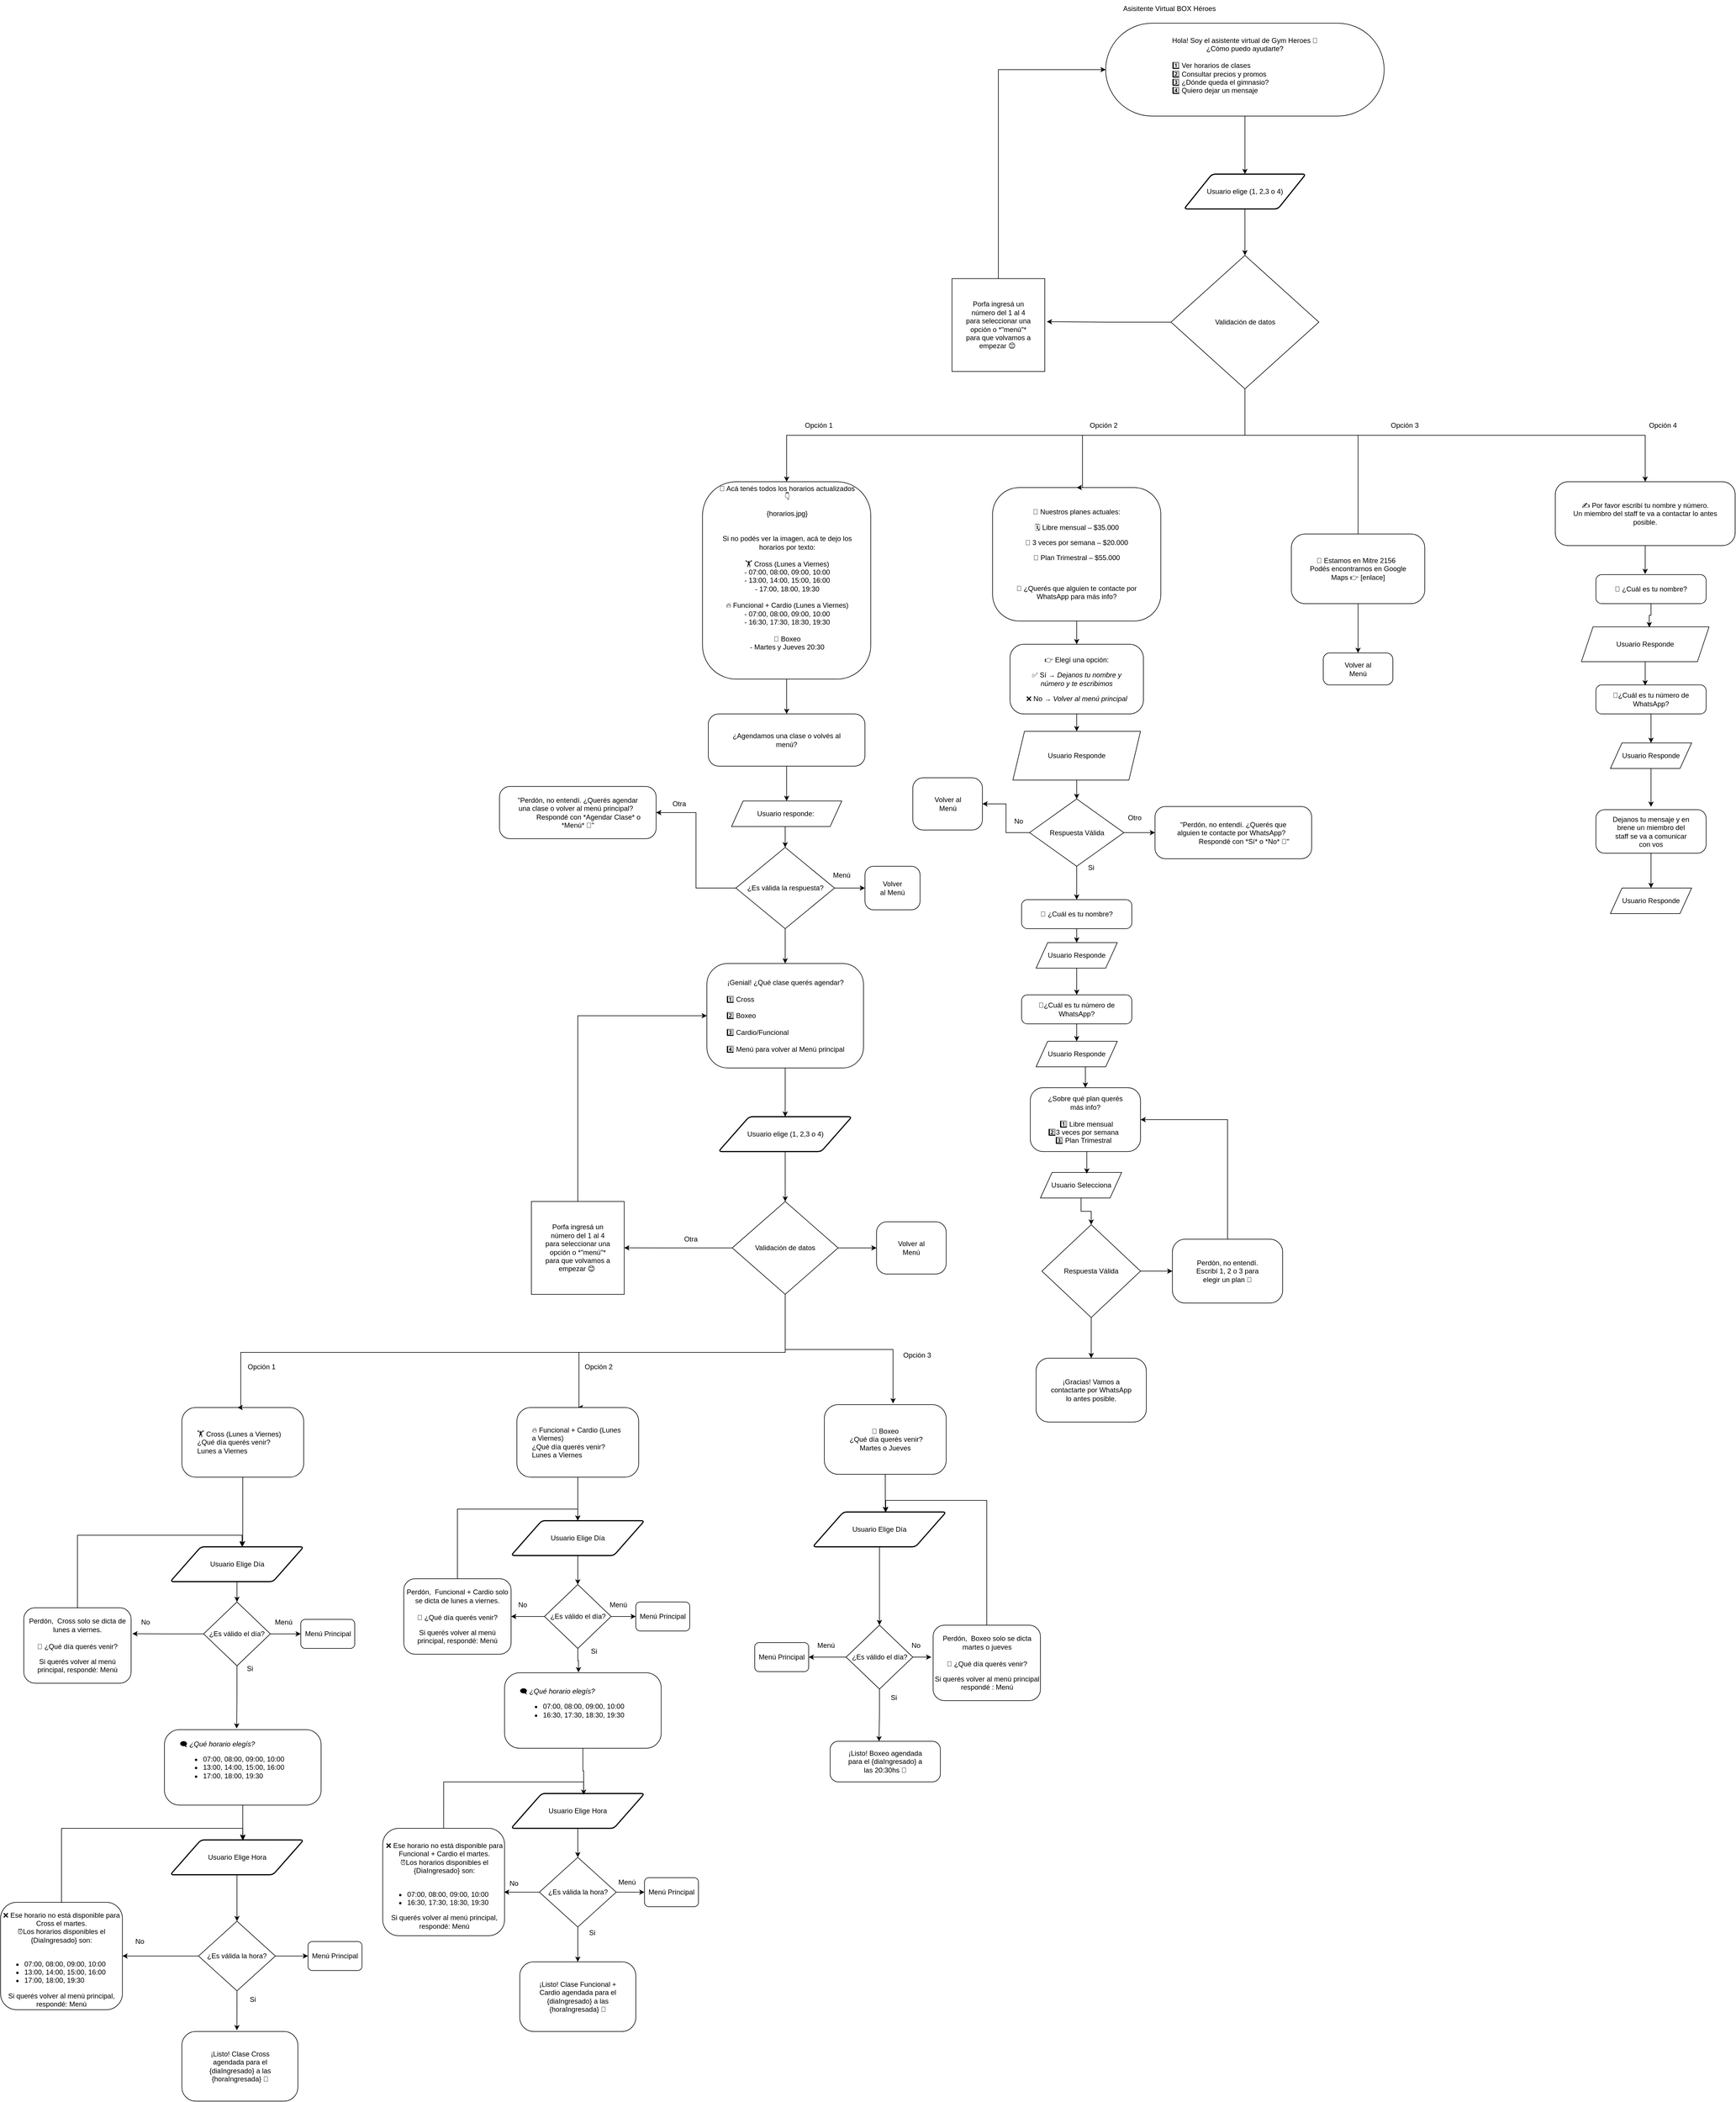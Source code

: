 <?xml version="1.0" encoding="UTF-8"?>
<mxfile version="28.0.6"><diagram id="C5RBs43oDa-KdzZeNtuy" name="Page-1"><mxGraphModel dx="3080" dy="777" grid="1" gridSize="10" guides="1" tooltips="1" connect="1" arrows="1" fold="1" page="1" pageScale="1" pageWidth="827" pageHeight="1169" math="0" shadow="0"><root><mxCell id="WIyWlLk6GJQsqaUBKTNV-0"/><mxCell id="WIyWlLk6GJQsqaUBKTNV-1" parent="WIyWlLk6GJQsqaUBKTNV-0"/><mxCell id="kIoIzfmMc5SLgDFTziFk-20" value="Asisitente Virtual BOX Héroes" style="text;html=1;align=center;verticalAlign=middle;whiteSpace=wrap;rounded=0;labelBackgroundColor=none;" parent="WIyWlLk6GJQsqaUBKTNV-1" vertex="1"><mxGeometry x="385" y="40" width="260" height="30" as="geometry"/></mxCell><mxCell id="kIoIzfmMc5SLgDFTziFk-49" style="edgeStyle=orthogonalEdgeStyle;rounded=0;orthogonalLoop=1;jettySize=auto;html=1;exitX=0.5;exitY=1;exitDx=0;exitDy=0;entryX=0.5;entryY=0;entryDx=0;entryDy=0;" parent="WIyWlLk6GJQsqaUBKTNV-1" source="kIoIzfmMc5SLgDFTziFk-22" target="kIoIzfmMc5SLgDFTziFk-48" edge="1"><mxGeometry relative="1" as="geometry"/></mxCell><mxCell id="kIoIzfmMc5SLgDFTziFk-22" value="&lt;div style=&quot;&quot;&gt;&lt;span style=&quot;background-color: transparent; color: light-dark(rgb(0, 0, 0), rgb(255, 255, 255));&quot;&gt;Hola! Soy el asistente virtual de Gym Heroes 💪&lt;/span&gt;&lt;/div&gt;&lt;div style=&quot;&quot;&gt;&lt;span style=&quot;background-color: transparent; color: light-dark(rgb(0, 0, 0), rgb(255, 255, 255));&quot;&gt;¿Cómo puedo ayudarte?&lt;/span&gt;&lt;/div&gt;&lt;div style=&quot;text-align: left;&quot;&gt;&lt;br&gt;&lt;/div&gt;&lt;div style=&quot;text-align: left;&quot;&gt;&lt;span style=&quot;background-color: transparent; color: light-dark(rgb(0, 0, 0), rgb(255, 255, 255));&quot;&gt;1️⃣ Ver horarios de clases&lt;/span&gt;&lt;/div&gt;&lt;div style=&quot;text-align: left;&quot;&gt;&lt;span style=&quot;background-color: transparent; color: light-dark(rgb(0, 0, 0), rgb(255, 255, 255));&quot;&gt;2️⃣ Consultar precios y promos&lt;/span&gt;&lt;/div&gt;&lt;div style=&quot;text-align: left;&quot;&gt;&lt;span style=&quot;background-color: transparent; color: light-dark(rgb(0, 0, 0), rgb(255, 255, 255));&quot;&gt;3️⃣ ¿Dónde queda el gimnasio?&lt;/span&gt;&lt;/div&gt;&lt;div style=&quot;text-align: left;&quot;&gt;&lt;span style=&quot;background-color: transparent; color: light-dark(rgb(0, 0, 0), rgb(255, 255, 255));&quot;&gt;4️⃣ Quiero dejar un mensaje&lt;/span&gt;&lt;/div&gt;&lt;div style=&quot;text-align: left;&quot;&gt;&lt;br&gt;&lt;/div&gt;" style="rounded=1;whiteSpace=wrap;html=1;arcSize=50;labelBackgroundColor=none;align=center;spacingTop=0;spacing=26;" parent="WIyWlLk6GJQsqaUBKTNV-1" vertex="1"><mxGeometry x="405" y="80" width="480" height="160" as="geometry"/></mxCell><mxCell id="kIoIzfmMc5SLgDFTziFk-225" style="edgeStyle=orthogonalEdgeStyle;rounded=0;orthogonalLoop=1;jettySize=auto;html=1;exitX=0.5;exitY=1;exitDx=0;exitDy=0;entryX=0.5;entryY=0;entryDx=0;entryDy=0;" parent="WIyWlLk6GJQsqaUBKTNV-1" source="kIoIzfmMc5SLgDFTziFk-24" target="kIoIzfmMc5SLgDFTziFk-224" edge="1"><mxGeometry relative="1" as="geometry"/></mxCell><mxCell id="kIoIzfmMc5SLgDFTziFk-24" value="&lt;div style=&quot;text-align: center;&quot;&gt;📅 Acá tenés todos los horarios actualizados 👇&lt;/div&gt;&lt;div style=&quot;text-align: center;&quot;&gt;&lt;br&gt;&lt;/div&gt;&lt;div style=&quot;text-align: center;&quot;&gt;{horarios.jpg}&lt;/div&gt;&lt;div style=&quot;text-align: center;&quot;&gt;&lt;br&gt;&lt;/div&gt;&lt;div style=&quot;text-align: center;&quot;&gt;&lt;div&gt;&lt;br&gt;&lt;/div&gt;&lt;div&gt;Si no podés ver la imagen, acá te dejo los horarios por texto:&lt;/div&gt;&lt;div&gt;&lt;br&gt;&lt;/div&gt;&lt;div&gt;🏋️ Cross (Lunes a Viernes)&lt;/div&gt;&lt;div&gt;- 07:00, 08:00, 09:00, 10:00&lt;/div&gt;&lt;div&gt;- 13:00, 14:00, 15:00, 16:00&lt;/div&gt;&lt;div&gt;- 17:00, 18:00, 19:30&lt;/div&gt;&lt;div&gt;&lt;br&gt;&lt;/div&gt;&lt;div&gt;🔥 Funcional + Cardio (Lunes a Viernes)&lt;/div&gt;&lt;div&gt;- 07:00, 08:00, 09:00, 10:00&lt;/div&gt;&lt;div&gt;- 16:30, 17:30, 18:30, 19:30&lt;/div&gt;&lt;div&gt;&lt;br&gt;&lt;/div&gt;&lt;div&gt;🥊 Boxeo&lt;/div&gt;&lt;div&gt;- Martes y Jueves 20:30&lt;/div&gt;&lt;div&gt;&lt;br&gt;&lt;/div&gt;&lt;div&gt;&lt;br&gt;&lt;/div&gt;&lt;div&gt;&lt;br&gt;&lt;/div&gt;&lt;/div&gt;" style="rounded=1;whiteSpace=wrap;html=1;arcSize=20;labelBackgroundColor=none;align=left;spacingTop=0;spacing=26;" parent="WIyWlLk6GJQsqaUBKTNV-1" vertex="1"><mxGeometry x="-290" y="870" width="290" height="340" as="geometry"/></mxCell><mxCell id="kIoIzfmMc5SLgDFTziFk-183" style="edgeStyle=orthogonalEdgeStyle;rounded=0;orthogonalLoop=1;jettySize=auto;html=1;exitX=0.5;exitY=1;exitDx=0;exitDy=0;entryX=0.5;entryY=0;entryDx=0;entryDy=0;" parent="WIyWlLk6GJQsqaUBKTNV-1" source="kIoIzfmMc5SLgDFTziFk-294" target="kIoIzfmMc5SLgDFTziFk-182" edge="1"><mxGeometry relative="1" as="geometry"/></mxCell><mxCell id="kIoIzfmMc5SLgDFTziFk-28" value="&lt;div style=&quot;&quot;&gt;&lt;div style=&quot;&quot;&gt;&lt;p data-end=&quot;253&quot; data-start=&quot;221&quot;&gt;💸 &lt;span style=&quot;&quot; data-end=&quot;253&quot; data-start=&quot;224&quot;&gt;Nuestros planes actuales:&lt;/span&gt;&lt;/p&gt;&lt;p data-end=&quot;253&quot; data-start=&quot;221&quot;&gt;&lt;span style=&quot;background-color: transparent; color: light-dark(rgb(0, 0, 0), rgb(255, 255, 255));&quot;&gt;🗓 &lt;/span&gt;&lt;span style=&quot;background-color: transparent; color: light-dark(rgb(0, 0, 0), rgb(255, 255, 255));&quot; data-end=&quot;277&quot; data-start=&quot;260&quot;&gt;Libre mensual&lt;/span&gt;&lt;span style=&quot;background-color: transparent; color: light-dark(rgb(0, 0, 0), rgb(255, 255, 255));&quot;&gt; – $35.000&lt;/span&gt;&lt;/p&gt;&lt;p data-end=&quot;253&quot; data-start=&quot;221&quot;&gt;&lt;span style=&quot;background-color: transparent; color: light-dark(rgb(0, 0, 0), rgb(255, 255, 255));&quot;&gt;📆 &lt;/span&gt;&lt;span style=&quot;background-color: transparent; color: light-dark(rgb(0, 0, 0), rgb(255, 255, 255));&quot; data-end=&quot;317&quot; data-start=&quot;295&quot;&gt;3 veces por semana&lt;/span&gt;&lt;span style=&quot;background-color: transparent; color: light-dark(rgb(0, 0, 0), rgb(255, 255, 255));&quot;&gt; – $20.000&lt;/span&gt;&lt;/p&gt;&lt;p data-end=&quot;253&quot; data-start=&quot;221&quot;&gt;&lt;span style=&quot;background-color: transparent; color: light-dark(rgb(0, 0, 0), rgb(255, 255, 255));&quot;&gt;📅 &lt;/span&gt;&lt;span style=&quot;background-color: transparent; color: light-dark(rgb(0, 0, 0), rgb(255, 255, 255));&quot; data-end=&quot;354&quot; data-start=&quot;335&quot;&gt;Plan Trimestral&lt;/span&gt;&lt;span style=&quot;background-color: transparent; color: light-dark(rgb(0, 0, 0), rgb(255, 255, 255));&quot;&gt; – $55.000&lt;/span&gt;&lt;/p&gt;&lt;br&gt;&lt;p data-end=&quot;457&quot; data-start=&quot;368&quot;&gt;📲 &lt;span data-end=&quot;434&quot; data-start=&quot;371&quot;&gt;¿Querés que alguien te contacte por WhatsApp para más info?&lt;/span&gt;&lt;/p&gt;&lt;/div&gt;&lt;/div&gt;" style="rounded=1;whiteSpace=wrap;html=1;arcSize=20;labelBackgroundColor=none;align=center;spacingTop=0;spacing=26;" parent="WIyWlLk6GJQsqaUBKTNV-1" vertex="1"><mxGeometry x="210" y="880" width="290" height="230" as="geometry"/></mxCell><mxCell id="kIoIzfmMc5SLgDFTziFk-220" style="edgeStyle=orthogonalEdgeStyle;rounded=0;orthogonalLoop=1;jettySize=auto;html=1;exitX=1;exitY=0.5;exitDx=0;exitDy=0;" parent="WIyWlLk6GJQsqaUBKTNV-1" source="kIoIzfmMc5SLgDFTziFk-32" target="kIoIzfmMc5SLgDFTziFk-74" edge="1"><mxGeometry relative="1" as="geometry"/></mxCell><mxCell id="kIoIzfmMc5SLgDFTziFk-222" style="edgeStyle=orthogonalEdgeStyle;rounded=0;orthogonalLoop=1;jettySize=auto;html=1;exitX=0;exitY=0.5;exitDx=0;exitDy=0;entryX=1;entryY=0.5;entryDx=0;entryDy=0;" parent="WIyWlLk6GJQsqaUBKTNV-1" source="kIoIzfmMc5SLgDFTziFk-32" target="kIoIzfmMc5SLgDFTziFk-221" edge="1"><mxGeometry relative="1" as="geometry"/></mxCell><mxCell id="kIoIzfmMc5SLgDFTziFk-231" style="edgeStyle=orthogonalEdgeStyle;rounded=0;orthogonalLoop=1;jettySize=auto;html=1;exitX=0.5;exitY=1;exitDx=0;exitDy=0;entryX=0.5;entryY=0;entryDx=0;entryDy=0;" parent="WIyWlLk6GJQsqaUBKTNV-1" source="kIoIzfmMc5SLgDFTziFk-32" target="kIoIzfmMc5SLgDFTziFk-35" edge="1"><mxGeometry relative="1" as="geometry"/></mxCell><mxCell id="kIoIzfmMc5SLgDFTziFk-32" value="¿Es válida la respuesta?" style="rhombus;whiteSpace=wrap;html=1;" parent="WIyWlLk6GJQsqaUBKTNV-1" vertex="1"><mxGeometry x="-232.5" y="1500" width="170" height="140" as="geometry"/></mxCell><mxCell id="kIoIzfmMc5SLgDFTziFk-46" style="edgeStyle=orthogonalEdgeStyle;rounded=0;orthogonalLoop=1;jettySize=auto;html=1;exitX=0.5;exitY=1;exitDx=0;exitDy=0;" parent="WIyWlLk6GJQsqaUBKTNV-1" source="kIoIzfmMc5SLgDFTziFk-35" target="kIoIzfmMc5SLgDFTziFk-37" edge="1"><mxGeometry relative="1" as="geometry"/></mxCell><mxCell id="kIoIzfmMc5SLgDFTziFk-35" value="&lt;br&gt;¡Genial! ¿Qué clase querés agendar?&lt;br data-start=&quot;303&quot; data-end=&quot;306&quot;&gt;&lt;br&gt;&lt;div style=&quot;text-align: left;&quot;&gt;&lt;span style=&quot;background-color: transparent; color: light-dark(rgb(0, 0, 0), rgb(255, 255, 255));&quot;&gt;1️⃣ Cross&lt;/span&gt;&lt;/div&gt;&lt;div style=&quot;text-align: left;&quot;&gt;&lt;br&gt;&lt;/div&gt;&lt;div style=&quot;text-align: left;&quot;&gt;&lt;span style=&quot;background-color: transparent; color: light-dark(rgb(0, 0, 0), rgb(255, 255, 255));&quot;&gt;2️⃣ Boxeo&lt;/span&gt;&lt;/div&gt;&lt;div style=&quot;text-align: left;&quot;&gt;&lt;br&gt;&lt;/div&gt;&lt;div style=&quot;text-align: left;&quot;&gt;&lt;span style=&quot;background-color: transparent; color: light-dark(rgb(0, 0, 0), rgb(255, 255, 255));&quot;&gt;3️⃣ Cardio/Funcional&lt;/span&gt;&lt;/div&gt;&lt;div style=&quot;text-align: left;&quot;&gt;&lt;span style=&quot;background-color: transparent; color: light-dark(rgb(0, 0, 0), rgb(255, 255, 255));&quot;&gt;&lt;br&gt;&lt;/span&gt;&lt;/div&gt;&lt;div style=&quot;text-align: left;&quot;&gt;4️⃣ Menú para volver al Menú principal&lt;/div&gt;&lt;div style=&quot;text-align: left;&quot;&gt;&lt;br&gt;&lt;/div&gt;" style="rounded=1;whiteSpace=wrap;html=1;arcSize=20;labelBackgroundColor=none;align=center;spacingTop=0;spacing=26;" parent="WIyWlLk6GJQsqaUBKTNV-1" vertex="1"><mxGeometry x="-282.5" y="1700" width="270" height="180" as="geometry"/></mxCell><mxCell id="kIoIzfmMc5SLgDFTziFk-45" style="edgeStyle=orthogonalEdgeStyle;rounded=0;orthogonalLoop=1;jettySize=auto;html=1;exitX=0.5;exitY=1;exitDx=0;exitDy=0;" parent="WIyWlLk6GJQsqaUBKTNV-1" source="kIoIzfmMc5SLgDFTziFk-37" target="kIoIzfmMc5SLgDFTziFk-39" edge="1"><mxGeometry relative="1" as="geometry"/></mxCell><mxCell id="kIoIzfmMc5SLgDFTziFk-37" value="Usuario elige (1, 2,3 o 4)" style="shape=parallelogram;html=1;strokeWidth=2;perimeter=parallelogramPerimeter;whiteSpace=wrap;rounded=1;arcSize=12;size=0.23;" parent="WIyWlLk6GJQsqaUBKTNV-1" vertex="1"><mxGeometry x="-262.5" y="1964" width="230" height="60" as="geometry"/></mxCell><mxCell id="kIoIzfmMc5SLgDFTziFk-47" style="edgeStyle=orthogonalEdgeStyle;rounded=0;orthogonalLoop=1;jettySize=auto;html=1;exitX=0;exitY=0.5;exitDx=0;exitDy=0;entryX=1;entryY=0.499;entryDx=0;entryDy=0;entryPerimeter=0;" parent="WIyWlLk6GJQsqaUBKTNV-1" source="kIoIzfmMc5SLgDFTziFk-39" target="kIoIzfmMc5SLgDFTziFk-43" edge="1"><mxGeometry relative="1" as="geometry"><mxPoint x="-480" y="2229.895" as="targetPoint"/></mxGeometry></mxCell><mxCell id="kIoIzfmMc5SLgDFTziFk-97" style="edgeStyle=orthogonalEdgeStyle;rounded=0;orthogonalLoop=1;jettySize=auto;html=1;exitX=1;exitY=0.5;exitDx=0;exitDy=0;entryX=0;entryY=0.5;entryDx=0;entryDy=0;" parent="WIyWlLk6GJQsqaUBKTNV-1" source="kIoIzfmMc5SLgDFTziFk-39" target="kIoIzfmMc5SLgDFTziFk-96" edge="1"><mxGeometry relative="1" as="geometry"/></mxCell><mxCell id="kIoIzfmMc5SLgDFTziFk-142" style="edgeStyle=orthogonalEdgeStyle;rounded=0;orthogonalLoop=1;jettySize=auto;html=1;exitX=0.5;exitY=1;exitDx=0;exitDy=0;entryX=0.5;entryY=0;entryDx=0;entryDy=0;" parent="WIyWlLk6GJQsqaUBKTNV-1" source="kIoIzfmMc5SLgDFTziFk-39" target="kIoIzfmMc5SLgDFTziFk-139" edge="1"><mxGeometry relative="1" as="geometry"><Array as="points"><mxPoint x="-147" y="2370"/><mxPoint x="-503" y="2370"/></Array></mxGeometry></mxCell><mxCell id="kIoIzfmMc5SLgDFTziFk-39" value="Validación de datos" style="rhombus;whiteSpace=wrap;html=1;" parent="WIyWlLk6GJQsqaUBKTNV-1" vertex="1"><mxGeometry x="-238.75" y="2110" width="182.5" height="160" as="geometry"/></mxCell><mxCell id="kIoIzfmMc5SLgDFTziFk-217" style="edgeStyle=orthogonalEdgeStyle;rounded=0;orthogonalLoop=1;jettySize=auto;html=1;exitX=0.5;exitY=0;exitDx=0;exitDy=0;entryX=0;entryY=0.5;entryDx=0;entryDy=0;" parent="WIyWlLk6GJQsqaUBKTNV-1" source="kIoIzfmMc5SLgDFTziFk-43" target="kIoIzfmMc5SLgDFTziFk-35" edge="1"><mxGeometry relative="1" as="geometry"/></mxCell><mxCell id="kIoIzfmMc5SLgDFTziFk-43" value="Porfa ingresá un&lt;br&gt;número del 1 al 4&lt;br&gt;para seleccionar una&lt;br&gt;opción o *&quot;menú&quot;*&lt;br&gt;para que volvamos a&lt;br&gt;empezar 😊&amp;nbsp;" style="whiteSpace=wrap;html=1;aspect=fixed;" parent="WIyWlLk6GJQsqaUBKTNV-1" vertex="1"><mxGeometry x="-585" y="2110" width="160" height="160" as="geometry"/></mxCell><mxCell id="kIoIzfmMc5SLgDFTziFk-53" style="edgeStyle=orthogonalEdgeStyle;rounded=0;orthogonalLoop=1;jettySize=auto;html=1;exitX=0.5;exitY=1;exitDx=0;exitDy=0;entryX=0.5;entryY=0;entryDx=0;entryDy=0;" parent="WIyWlLk6GJQsqaUBKTNV-1" source="kIoIzfmMc5SLgDFTziFk-48" target="kIoIzfmMc5SLgDFTziFk-50" edge="1"><mxGeometry relative="1" as="geometry"/></mxCell><mxCell id="kIoIzfmMc5SLgDFTziFk-48" value="Usuario elige (1, 2,3 o 4)" style="shape=parallelogram;html=1;strokeWidth=2;perimeter=parallelogramPerimeter;whiteSpace=wrap;rounded=1;arcSize=12;size=0.23;" parent="WIyWlLk6GJQsqaUBKTNV-1" vertex="1"><mxGeometry x="540" y="340" width="210" height="60" as="geometry"/></mxCell><mxCell id="kIoIzfmMc5SLgDFTziFk-62" style="edgeStyle=orthogonalEdgeStyle;rounded=0;orthogonalLoop=1;jettySize=auto;html=1;exitX=0.5;exitY=1;exitDx=0;exitDy=0;entryX=0.5;entryY=0;entryDx=0;entryDy=0;" parent="WIyWlLk6GJQsqaUBKTNV-1" source="kIoIzfmMc5SLgDFTziFk-50" target="kIoIzfmMc5SLgDFTziFk-24" edge="1"><mxGeometry relative="1" as="geometry"/></mxCell><mxCell id="kIoIzfmMc5SLgDFTziFk-63" style="edgeStyle=orthogonalEdgeStyle;rounded=0;orthogonalLoop=1;jettySize=auto;html=1;exitX=0.5;exitY=1;exitDx=0;exitDy=0;entryX=0.5;entryY=0;entryDx=0;entryDy=0;" parent="WIyWlLk6GJQsqaUBKTNV-1" source="kIoIzfmMc5SLgDFTziFk-50" target="kIoIzfmMc5SLgDFTziFk-28" edge="1"><mxGeometry relative="1" as="geometry"><Array as="points"><mxPoint x="645" y="790"/><mxPoint x="365" y="790"/></Array></mxGeometry></mxCell><mxCell id="kIoIzfmMc5SLgDFTziFk-64" style="edgeStyle=orthogonalEdgeStyle;rounded=0;orthogonalLoop=1;jettySize=auto;html=1;exitX=0.5;exitY=1;exitDx=0;exitDy=0;entryX=0.5;entryY=0;entryDx=0;entryDy=0;" parent="WIyWlLk6GJQsqaUBKTNV-1" source="kIoIzfmMc5SLgDFTziFk-50" target="kIoIzfmMc5SLgDFTziFk-55" edge="1"><mxGeometry relative="1" as="geometry"><Array as="points"><mxPoint x="645" y="790"/><mxPoint x="840" y="790"/><mxPoint x="840" y="990"/></Array></mxGeometry></mxCell><mxCell id="kIoIzfmMc5SLgDFTziFk-65" style="edgeStyle=orthogonalEdgeStyle;rounded=0;orthogonalLoop=1;jettySize=auto;html=1;exitX=0.5;exitY=1;exitDx=0;exitDy=0;entryX=0.5;entryY=0;entryDx=0;entryDy=0;" parent="WIyWlLk6GJQsqaUBKTNV-1" source="kIoIzfmMc5SLgDFTziFk-50" target="kIoIzfmMc5SLgDFTziFk-56" edge="1"><mxGeometry relative="1" as="geometry"/></mxCell><mxCell id="kIoIzfmMc5SLgDFTziFk-50" value="Validación de datos" style="rhombus;whiteSpace=wrap;html=1;" parent="WIyWlLk6GJQsqaUBKTNV-1" vertex="1"><mxGeometry x="517.5" y="480" width="255" height="230" as="geometry"/></mxCell><mxCell id="kIoIzfmMc5SLgDFTziFk-291" style="edgeStyle=orthogonalEdgeStyle;rounded=0;orthogonalLoop=1;jettySize=auto;html=1;exitX=0.5;exitY=0;exitDx=0;exitDy=0;entryX=0;entryY=0.5;entryDx=0;entryDy=0;" parent="WIyWlLk6GJQsqaUBKTNV-1" source="kIoIzfmMc5SLgDFTziFk-51" target="kIoIzfmMc5SLgDFTziFk-22" edge="1"><mxGeometry relative="1" as="geometry"/></mxCell><mxCell id="kIoIzfmMc5SLgDFTziFk-51" value="Porfa ingresá un&lt;br&gt;número del 1 al 4&lt;br&gt;para seleccionar una&lt;br&gt;opción o *&quot;menú&quot;*&lt;br&gt;para que volvamos a&lt;br&gt;empezar 😊&amp;nbsp;" style="whiteSpace=wrap;html=1;aspect=fixed;" parent="WIyWlLk6GJQsqaUBKTNV-1" vertex="1"><mxGeometry x="140" y="520" width="160" height="160" as="geometry"/></mxCell><mxCell id="kIoIzfmMc5SLgDFTziFk-297" style="edgeStyle=orthogonalEdgeStyle;rounded=0;orthogonalLoop=1;jettySize=auto;html=1;exitX=0.5;exitY=1;exitDx=0;exitDy=0;entryX=0.5;entryY=0;entryDx=0;entryDy=0;" parent="WIyWlLk6GJQsqaUBKTNV-1" source="kIoIzfmMc5SLgDFTziFk-55" target="kIoIzfmMc5SLgDFTziFk-296" edge="1"><mxGeometry relative="1" as="geometry"/></mxCell><mxCell id="kIoIzfmMc5SLgDFTziFk-55" value="&lt;div style=&quot;&quot;&gt;&lt;div style=&quot;&quot;&gt;&lt;div&gt;📍 Estamos en Mitre 2156&amp;nbsp;&amp;nbsp;&lt;/div&gt;&lt;div&gt;Podés encontrarnos en Google Maps 👉 [enlace]&lt;/div&gt;&lt;/div&gt;&lt;/div&gt;" style="rounded=1;whiteSpace=wrap;html=1;arcSize=20;labelBackgroundColor=none;align=center;spacingTop=0;spacing=26;" parent="WIyWlLk6GJQsqaUBKTNV-1" vertex="1"><mxGeometry x="725" y="960" width="230" height="120" as="geometry"/></mxCell><mxCell id="kIoIzfmMc5SLgDFTziFk-56" value="✍️ Por favor escribí tu nombre y número.&lt;div&gt;&lt;div&gt;Un miembro del staff te va a contactar lo antes posible.&lt;/div&gt;&lt;/div&gt;" style="rounded=1;whiteSpace=wrap;html=1;arcSize=20;labelBackgroundColor=none;align=center;spacingTop=0;spacing=26;" parent="WIyWlLk6GJQsqaUBKTNV-1" vertex="1"><mxGeometry x="1180" y="870" width="310" height="110" as="geometry"/></mxCell><mxCell id="kIoIzfmMc5SLgDFTziFk-66" style="edgeStyle=orthogonalEdgeStyle;rounded=0;orthogonalLoop=1;jettySize=auto;html=1;exitX=0;exitY=0.5;exitDx=0;exitDy=0;entryX=1.022;entryY=0.464;entryDx=0;entryDy=0;entryPerimeter=0;" parent="WIyWlLk6GJQsqaUBKTNV-1" source="kIoIzfmMc5SLgDFTziFk-50" target="kIoIzfmMc5SLgDFTziFk-51" edge="1"><mxGeometry relative="1" as="geometry"/></mxCell><mxCell id="kIoIzfmMc5SLgDFTziFk-74" value="&lt;div style=&quot;&quot;&gt;Volver al Menú&lt;/div&gt;" style="rounded=1;whiteSpace=wrap;html=1;arcSize=20;labelBackgroundColor=none;align=center;spacingTop=0;spacing=26;" parent="WIyWlLk6GJQsqaUBKTNV-1" vertex="1"><mxGeometry x="-10" y="1532.5" width="95" height="75" as="geometry"/></mxCell><mxCell id="kIoIzfmMc5SLgDFTziFk-270" style="edgeStyle=orthogonalEdgeStyle;rounded=0;orthogonalLoop=1;jettySize=auto;html=1;exitX=0.5;exitY=1;exitDx=0;exitDy=0;entryX=0.5;entryY=0;entryDx=0;entryDy=0;" parent="WIyWlLk6GJQsqaUBKTNV-1" source="kIoIzfmMc5SLgDFTziFk-83" target="kIoIzfmMc5SLgDFTziFk-108" edge="1"><mxGeometry relative="1" as="geometry"/></mxCell><mxCell id="kIoIzfmMc5SLgDFTziFk-83" value="Usuario Elige Día" style="shape=parallelogram;html=1;strokeWidth=2;perimeter=parallelogramPerimeter;whiteSpace=wrap;rounded=1;arcSize=12;size=0.23;" parent="WIyWlLk6GJQsqaUBKTNV-1" vertex="1"><mxGeometry x="-1207.5" y="2705" width="230" height="60" as="geometry"/></mxCell><mxCell id="kIoIzfmMc5SLgDFTziFk-103" style="edgeStyle=orthogonalEdgeStyle;rounded=0;orthogonalLoop=1;jettySize=auto;html=1;exitX=0.5;exitY=1;exitDx=0;exitDy=0;entryX=0.5;entryY=0;entryDx=0;entryDy=0;" parent="WIyWlLk6GJQsqaUBKTNV-1" edge="1"><mxGeometry relative="1" as="geometry"><mxPoint x="-555" y="3270" as="sourcePoint"/></mxGeometry></mxCell><mxCell id="kIoIzfmMc5SLgDFTziFk-89" value="&lt;div&gt;&lt;span style=&quot;color: light-dark(rgb(0, 0, 0), rgb(255, 255, 255)); background-color: transparent;&quot;&gt;🏋️&amp;nbsp;&lt;/span&gt;&lt;span style=&quot;color: light-dark(rgb(0, 0, 0), rgb(255, 255, 255)); background-color: transparent;&quot; data-end=&quot;743&quot; data-start=&quot;718&quot;&gt;Cross (Lunes a Viernes)&lt;/span&gt;&lt;/div&gt;&lt;div&gt;¿Qué día querés venir? Lunes a Viernes&lt;/div&gt;" style="rounded=1;whiteSpace=wrap;html=1;arcSize=20;labelBackgroundColor=none;align=left;spacingTop=0;spacing=26;" parent="WIyWlLk6GJQsqaUBKTNV-1" vertex="1"><mxGeometry x="-1187.5" y="2465" width="210" height="120" as="geometry"/></mxCell><mxCell id="kIoIzfmMc5SLgDFTziFk-90" style="edgeStyle=orthogonalEdgeStyle;rounded=0;orthogonalLoop=1;jettySize=auto;html=1;exitX=0.5;exitY=1;exitDx=0;exitDy=0;entryX=0.457;entryY=0;entryDx=0;entryDy=0;entryPerimeter=0;" parent="WIyWlLk6GJQsqaUBKTNV-1" source="kIoIzfmMc5SLgDFTziFk-39" target="kIoIzfmMc5SLgDFTziFk-89" edge="1"><mxGeometry relative="1" as="geometry"><Array as="points"><mxPoint x="-147" y="2370"/><mxPoint x="-1086" y="2370"/></Array></mxGeometry></mxCell><mxCell id="kIoIzfmMc5SLgDFTziFk-93" style="edgeStyle=orthogonalEdgeStyle;rounded=0;orthogonalLoop=1;jettySize=auto;html=1;exitX=0.5;exitY=1;exitDx=0;exitDy=0;entryX=0.543;entryY=-0.017;entryDx=0;entryDy=0;entryPerimeter=0;" parent="WIyWlLk6GJQsqaUBKTNV-1" source="kIoIzfmMc5SLgDFTziFk-89" target="kIoIzfmMc5SLgDFTziFk-83" edge="1"><mxGeometry relative="1" as="geometry"/></mxCell><mxCell id="kIoIzfmMc5SLgDFTziFk-96" value="&lt;div style=&quot;&quot;&gt;Volver al Menú&lt;/div&gt;" style="rounded=1;whiteSpace=wrap;html=1;arcSize=20;labelBackgroundColor=none;align=center;spacingTop=0;spacing=26;" parent="WIyWlLk6GJQsqaUBKTNV-1" vertex="1"><mxGeometry x="10" y="2145" width="120" height="90" as="geometry"/></mxCell><mxCell id="kIoIzfmMc5SLgDFTziFk-104" style="edgeStyle=orthogonalEdgeStyle;rounded=0;orthogonalLoop=1;jettySize=auto;html=1;exitX=0.5;exitY=1;exitDx=0;exitDy=0;entryX=0.526;entryY=0.016;entryDx=0;entryDy=0;entryPerimeter=0;" parent="WIyWlLk6GJQsqaUBKTNV-1" edge="1"><mxGeometry relative="1" as="geometry"><mxPoint x="-554.8" y="3441.92" as="targetPoint"/></mxGeometry></mxCell><mxCell id="kIoIzfmMc5SLgDFTziFk-105" value="¡Listo! Clase Cross agendada para el {diaIngresado} a las {horaIngresada} 💪" style="rounded=1;whiteSpace=wrap;html=1;arcSize=20;labelBackgroundColor=none;align=center;spacingTop=0;spacing=26;" parent="WIyWlLk6GJQsqaUBKTNV-1" vertex="1"><mxGeometry x="-1187.5" y="3540" width="200" height="120" as="geometry"/></mxCell><mxCell id="kIoIzfmMc5SLgDFTziFk-106" value="🗨️&amp;nbsp;&lt;em data-end=&quot;858&quot; data-start=&quot;836&quot;&gt;¿Qué horario elegís?&lt;/em&gt;&lt;br&gt;&lt;ul&gt;&lt;li&gt;07:00, 08:00, 09:00, 10:00&lt;/li&gt;&lt;li&gt;13:00, 14:00, 15:00, 16:00&lt;/li&gt;&lt;li&gt;17:00, 18:00, 19:30&lt;/li&gt;&lt;/ul&gt;&lt;div&gt;&lt;br&gt;&lt;/div&gt;" style="rounded=1;whiteSpace=wrap;html=1;arcSize=20;labelBackgroundColor=none;align=left;spacingTop=0;spacing=26;" parent="WIyWlLk6GJQsqaUBKTNV-1" vertex="1"><mxGeometry x="-1217.5" y="3020" width="270" height="130" as="geometry"/></mxCell><mxCell id="kIoIzfmMc5SLgDFTziFk-134" style="edgeStyle=orthogonalEdgeStyle;rounded=0;orthogonalLoop=1;jettySize=auto;html=1;exitX=0.5;exitY=1;exitDx=0;exitDy=0;entryX=0.5;entryY=0;entryDx=0;entryDy=0;" parent="WIyWlLk6GJQsqaUBKTNV-1" source="kIoIzfmMc5SLgDFTziFk-107" target="kIoIzfmMc5SLgDFTziFk-129" edge="1"><mxGeometry relative="1" as="geometry"/></mxCell><mxCell id="kIoIzfmMc5SLgDFTziFk-107" value="Usuario Elige Hora" style="shape=parallelogram;html=1;strokeWidth=2;perimeter=parallelogramPerimeter;whiteSpace=wrap;rounded=1;arcSize=12;size=0.23;" parent="WIyWlLk6GJQsqaUBKTNV-1" vertex="1"><mxGeometry x="-1207.5" y="3210" width="230" height="60" as="geometry"/></mxCell><mxCell id="kIoIzfmMc5SLgDFTziFk-249" style="edgeStyle=orthogonalEdgeStyle;rounded=0;orthogonalLoop=1;jettySize=auto;html=1;exitX=1;exitY=0.5;exitDx=0;exitDy=0;entryX=0;entryY=0.5;entryDx=0;entryDy=0;" parent="WIyWlLk6GJQsqaUBKTNV-1" source="kIoIzfmMc5SLgDFTziFk-108" target="kIoIzfmMc5SLgDFTziFk-248" edge="1"><mxGeometry relative="1" as="geometry"/></mxCell><mxCell id="kIoIzfmMc5SLgDFTziFk-108" value="¿Es válido el día?" style="rhombus;whiteSpace=wrap;html=1;" parent="WIyWlLk6GJQsqaUBKTNV-1" vertex="1"><mxGeometry x="-1150" y="2800" width="115" height="110" as="geometry"/></mxCell><mxCell id="kIoIzfmMc5SLgDFTziFk-110" value="&lt;p data-end=&quot;783&quot; data-start=&quot;667&quot;&gt;Perdón,&amp;nbsp; Cross solo se dicta de lunes a viernes.&lt;br data-end=&quot;758&quot; data-start=&quot;755&quot;&gt;&lt;br&gt;📅 ¿Qué día querés venir?&lt;/p&gt;&lt;p data-end=&quot;783&quot; data-start=&quot;667&quot;&gt;Si querés volver al menú principal, respondé: Menú&lt;/p&gt;" style="rounded=1;whiteSpace=wrap;html=1;" parent="WIyWlLk6GJQsqaUBKTNV-1" vertex="1"><mxGeometry x="-1460" y="2810" width="185" height="130" as="geometry"/></mxCell><mxCell id="kIoIzfmMc5SLgDFTziFk-126" style="edgeStyle=orthogonalEdgeStyle;rounded=0;orthogonalLoop=1;jettySize=auto;html=1;exitX=0.5;exitY=1;exitDx=0;exitDy=0;entryX=0.461;entryY=-0.015;entryDx=0;entryDy=0;entryPerimeter=0;" parent="WIyWlLk6GJQsqaUBKTNV-1" source="kIoIzfmMc5SLgDFTziFk-108" target="kIoIzfmMc5SLgDFTziFk-106" edge="1"><mxGeometry relative="1" as="geometry"/></mxCell><mxCell id="kIoIzfmMc5SLgDFTziFk-128" style="edgeStyle=orthogonalEdgeStyle;rounded=0;orthogonalLoop=1;jettySize=auto;html=1;exitX=0.5;exitY=1;exitDx=0;exitDy=0;entryX=0.544;entryY=0.019;entryDx=0;entryDy=0;entryPerimeter=0;" parent="WIyWlLk6GJQsqaUBKTNV-1" source="kIoIzfmMc5SLgDFTziFk-106" target="kIoIzfmMc5SLgDFTziFk-107" edge="1"><mxGeometry relative="1" as="geometry"/></mxCell><mxCell id="kIoIzfmMc5SLgDFTziFk-157" style="edgeStyle=orthogonalEdgeStyle;rounded=0;orthogonalLoop=1;jettySize=auto;html=1;exitX=0;exitY=0.5;exitDx=0;exitDy=0;" parent="WIyWlLk6GJQsqaUBKTNV-1" source="kIoIzfmMc5SLgDFTziFk-129" target="kIoIzfmMc5SLgDFTziFk-131" edge="1"><mxGeometry relative="1" as="geometry"/></mxCell><mxCell id="kIoIzfmMc5SLgDFTziFk-254" style="edgeStyle=orthogonalEdgeStyle;rounded=0;orthogonalLoop=1;jettySize=auto;html=1;exitX=1;exitY=0.5;exitDx=0;exitDy=0;" parent="WIyWlLk6GJQsqaUBKTNV-1" source="kIoIzfmMc5SLgDFTziFk-129" target="kIoIzfmMc5SLgDFTziFk-252" edge="1"><mxGeometry relative="1" as="geometry"/></mxCell><mxCell id="kIoIzfmMc5SLgDFTziFk-129" value="¿Es válida la hora?" style="rhombus;whiteSpace=wrap;html=1;" parent="WIyWlLk6GJQsqaUBKTNV-1" vertex="1"><mxGeometry x="-1158.75" y="3350" width="132.5" height="120" as="geometry"/></mxCell><mxCell id="kIoIzfmMc5SLgDFTziFk-131" value="&lt;p data-end=&quot;783&quot; data-start=&quot;667&quot;&gt;❌ Ese horario no está disponible para Cross el martes.&lt;br&gt;⏰Los horarios disponibles el {DiaIngresado} son:&lt;br data-end=&quot;981&quot; data-start=&quot;978&quot;&gt;&lt;br&gt;&lt;/p&gt;&lt;ul&gt;&lt;li style=&quot;text-align: left;&quot;&gt;07:00, 08:00, 09:00, 10:00&lt;/li&gt;&lt;li style=&quot;text-align: left;&quot;&gt;13:00, 14:00, 15:00, 16:00&lt;/li&gt;&lt;li style=&quot;text-align: left;&quot;&gt;17:00, 18:00, 19:30&lt;/li&gt;&lt;/ul&gt;&lt;div&gt;Si querés volver al menú principal, respondé: Menú&lt;/div&gt;" style="rounded=1;whiteSpace=wrap;html=1;" parent="WIyWlLk6GJQsqaUBKTNV-1" vertex="1"><mxGeometry x="-1500" y="3317.5" width="210" height="185" as="geometry"/></mxCell><mxCell id="kIoIzfmMc5SLgDFTziFk-135" value="No" style="text;html=1;align=center;verticalAlign=middle;whiteSpace=wrap;rounded=0;" parent="WIyWlLk6GJQsqaUBKTNV-1" vertex="1"><mxGeometry x="-1290" y="3370" width="60" height="30" as="geometry"/></mxCell><mxCell id="kIoIzfmMc5SLgDFTziFk-137" style="edgeStyle=orthogonalEdgeStyle;rounded=0;orthogonalLoop=1;jettySize=auto;html=1;exitX=0.5;exitY=1;exitDx=0;exitDy=0;entryX=0.474;entryY=-0.017;entryDx=0;entryDy=0;entryPerimeter=0;" parent="WIyWlLk6GJQsqaUBKTNV-1" source="kIoIzfmMc5SLgDFTziFk-129" target="kIoIzfmMc5SLgDFTziFk-105" edge="1"><mxGeometry relative="1" as="geometry"/></mxCell><mxCell id="kIoIzfmMc5SLgDFTziFk-138" value="Opción 1" style="text;html=1;align=center;verticalAlign=middle;whiteSpace=wrap;rounded=0;" parent="WIyWlLk6GJQsqaUBKTNV-1" vertex="1"><mxGeometry x="-1080" y="2380" width="60" height="30" as="geometry"/></mxCell><mxCell id="kIoIzfmMc5SLgDFTziFk-152" style="edgeStyle=orthogonalEdgeStyle;rounded=0;orthogonalLoop=1;jettySize=auto;html=1;exitX=0.5;exitY=1;exitDx=0;exitDy=0;entryX=0.5;entryY=0;entryDx=0;entryDy=0;" parent="WIyWlLk6GJQsqaUBKTNV-1" source="kIoIzfmMc5SLgDFTziFk-139" target="kIoIzfmMc5SLgDFTziFk-145" edge="1"><mxGeometry relative="1" as="geometry"/></mxCell><mxCell id="kIoIzfmMc5SLgDFTziFk-139" value="&lt;div&gt;🔥 Funcional + Cardio (Lunes a Viernes)&lt;/div&gt;&lt;div&gt;¿Qué día querés venir? Lunes a Viernes&lt;/div&gt;" style="rounded=1;whiteSpace=wrap;html=1;arcSize=20;labelBackgroundColor=none;align=left;spacingTop=0;spacing=26;" parent="WIyWlLk6GJQsqaUBKTNV-1" vertex="1"><mxGeometry x="-610" y="2465" width="210" height="120" as="geometry"/></mxCell><mxCell id="kIoIzfmMc5SLgDFTziFk-140" style="edgeStyle=orthogonalEdgeStyle;rounded=0;orthogonalLoop=1;jettySize=auto;html=1;exitX=0;exitY=0.5;exitDx=0;exitDy=0;entryX=1.012;entryY=0.344;entryDx=0;entryDy=0;entryPerimeter=0;" parent="WIyWlLk6GJQsqaUBKTNV-1" source="kIoIzfmMc5SLgDFTziFk-108" target="kIoIzfmMc5SLgDFTziFk-110" edge="1"><mxGeometry relative="1" as="geometry"/></mxCell><mxCell id="kIoIzfmMc5SLgDFTziFk-154" style="edgeStyle=orthogonalEdgeStyle;rounded=0;orthogonalLoop=1;jettySize=auto;html=1;exitX=0.5;exitY=1;exitDx=0;exitDy=0;" parent="WIyWlLk6GJQsqaUBKTNV-1" source="kIoIzfmMc5SLgDFTziFk-145" target="kIoIzfmMc5SLgDFTziFk-146" edge="1"><mxGeometry relative="1" as="geometry"/></mxCell><mxCell id="kIoIzfmMc5SLgDFTziFk-145" value="Usuario Elige Día" style="shape=parallelogram;html=1;strokeWidth=2;perimeter=parallelogramPerimeter;whiteSpace=wrap;rounded=1;arcSize=12;size=0.23;" parent="WIyWlLk6GJQsqaUBKTNV-1" vertex="1"><mxGeometry x="-620" y="2660" width="230" height="60" as="geometry"/></mxCell><mxCell id="kIoIzfmMc5SLgDFTziFk-259" style="edgeStyle=orthogonalEdgeStyle;rounded=0;orthogonalLoop=1;jettySize=auto;html=1;exitX=0;exitY=0.5;exitDx=0;exitDy=0;entryX=1;entryY=0.5;entryDx=0;entryDy=0;" parent="WIyWlLk6GJQsqaUBKTNV-1" source="kIoIzfmMc5SLgDFTziFk-146" target="kIoIzfmMc5SLgDFTziFk-147" edge="1"><mxGeometry relative="1" as="geometry"/></mxCell><mxCell id="kIoIzfmMc5SLgDFTziFk-262" style="edgeStyle=orthogonalEdgeStyle;rounded=0;orthogonalLoop=1;jettySize=auto;html=1;exitX=1;exitY=0.5;exitDx=0;exitDy=0;" parent="WIyWlLk6GJQsqaUBKTNV-1" source="kIoIzfmMc5SLgDFTziFk-146" target="kIoIzfmMc5SLgDFTziFk-245" edge="1"><mxGeometry relative="1" as="geometry"/></mxCell><mxCell id="kIoIzfmMc5SLgDFTziFk-146" value="¿Es válido el día?" style="rhombus;whiteSpace=wrap;html=1;" parent="WIyWlLk6GJQsqaUBKTNV-1" vertex="1"><mxGeometry x="-562.5" y="2770" width="115" height="110" as="geometry"/></mxCell><mxCell id="kIoIzfmMc5SLgDFTziFk-272" style="edgeStyle=orthogonalEdgeStyle;rounded=0;orthogonalLoop=1;jettySize=auto;html=1;exitX=0.5;exitY=0;exitDx=0;exitDy=0;entryX=0.5;entryY=0;entryDx=0;entryDy=0;" parent="WIyWlLk6GJQsqaUBKTNV-1" source="kIoIzfmMc5SLgDFTziFk-147" target="kIoIzfmMc5SLgDFTziFk-145" edge="1"><mxGeometry relative="1" as="geometry"/></mxCell><mxCell id="kIoIzfmMc5SLgDFTziFk-147" value="&lt;p data-end=&quot;783&quot; data-start=&quot;667&quot;&gt;Perdón,&amp;nbsp; Funcional + Cardio solo se dicta de lunes a viernes.&lt;br data-end=&quot;758&quot; data-start=&quot;755&quot;&gt;&lt;br&gt;📅 ¿Qué día querés venir?&lt;/p&gt;&lt;p data-end=&quot;783&quot; data-start=&quot;667&quot;&gt;Si querés volver al menú principal, respondé: Menú&lt;/p&gt;" style="rounded=1;whiteSpace=wrap;html=1;" parent="WIyWlLk6GJQsqaUBKTNV-1" vertex="1"><mxGeometry x="-805" y="2760" width="185" height="130" as="geometry"/></mxCell><mxCell id="kIoIzfmMc5SLgDFTziFk-155" value="🗨️&amp;nbsp;&lt;em data-end=&quot;858&quot; data-start=&quot;836&quot;&gt;¿Qué horario elegís?&lt;/em&gt;&lt;div&gt;&lt;ul&gt;&lt;li&gt;&lt;span style=&quot;text-align: center; background-color: transparent; color: light-dark(rgb(0, 0, 0), rgb(255, 255, 255));&quot;&gt;07:00, 08:00, 09:00, 10:00&lt;/span&gt;&lt;/li&gt;&lt;li&gt;16:30, 17:30, 18:30, 19:30&lt;/li&gt;&lt;/ul&gt;&lt;div&gt;&lt;div&gt;&lt;br&gt;&lt;/div&gt;&lt;/div&gt;&lt;/div&gt;" style="rounded=1;whiteSpace=wrap;html=1;arcSize=20;labelBackgroundColor=none;align=left;spacingTop=0;spacing=26;" parent="WIyWlLk6GJQsqaUBKTNV-1" vertex="1"><mxGeometry x="-631.25" y="2922" width="270" height="130" as="geometry"/></mxCell><mxCell id="kIoIzfmMc5SLgDFTziFk-156" style="edgeStyle=orthogonalEdgeStyle;rounded=0;orthogonalLoop=1;jettySize=auto;html=1;exitX=0.5;exitY=1;exitDx=0;exitDy=0;entryX=0.472;entryY=-0.006;entryDx=0;entryDy=0;entryPerimeter=0;" parent="WIyWlLk6GJQsqaUBKTNV-1" source="kIoIzfmMc5SLgDFTziFk-146" target="kIoIzfmMc5SLgDFTziFk-155" edge="1"><mxGeometry relative="1" as="geometry"/></mxCell><mxCell id="kIoIzfmMc5SLgDFTziFk-159" value="Si" style="text;html=1;align=center;verticalAlign=middle;whiteSpace=wrap;rounded=0;" parent="WIyWlLk6GJQsqaUBKTNV-1" vertex="1"><mxGeometry x="-1095" y="3470" width="60" height="30" as="geometry"/></mxCell><mxCell id="kIoIzfmMc5SLgDFTziFk-166" style="edgeStyle=orthogonalEdgeStyle;rounded=0;orthogonalLoop=1;jettySize=auto;html=1;exitX=0.5;exitY=1;exitDx=0;exitDy=0;entryX=0.5;entryY=0;entryDx=0;entryDy=0;" parent="WIyWlLk6GJQsqaUBKTNV-1" source="kIoIzfmMc5SLgDFTziFk-162" target="kIoIzfmMc5SLgDFTziFk-165" edge="1"><mxGeometry relative="1" as="geometry"/></mxCell><mxCell id="kIoIzfmMc5SLgDFTziFk-162" value="Usuario Elige Hora" style="shape=parallelogram;html=1;strokeWidth=2;perimeter=parallelogramPerimeter;whiteSpace=wrap;rounded=1;arcSize=12;size=0.23;" parent="WIyWlLk6GJQsqaUBKTNV-1" vertex="1"><mxGeometry x="-620" y="3130" width="230" height="60" as="geometry"/></mxCell><mxCell id="kIoIzfmMc5SLgDFTziFk-163" style="edgeStyle=orthogonalEdgeStyle;rounded=0;orthogonalLoop=1;jettySize=auto;html=1;exitX=0.5;exitY=1;exitDx=0;exitDy=0;entryX=0.544;entryY=0.038;entryDx=0;entryDy=0;entryPerimeter=0;" parent="WIyWlLk6GJQsqaUBKTNV-1" source="kIoIzfmMc5SLgDFTziFk-155" target="kIoIzfmMc5SLgDFTziFk-162" edge="1"><mxGeometry relative="1" as="geometry"/></mxCell><mxCell id="kIoIzfmMc5SLgDFTziFk-164" value="&lt;p data-end=&quot;783&quot; data-start=&quot;667&quot;&gt;&lt;/p&gt;&lt;div style=&quot;text-align: center;&quot;&gt;&lt;span style=&quot;background-color: transparent; color: light-dark(rgb(0, 0, 0), rgb(255, 255, 255));&quot;&gt;❌ Ese horario no está disponible para Funcional + Cardio el martes.&lt;/span&gt;&lt;/div&gt;&lt;div style=&quot;text-align: center;&quot;&gt;&lt;span style=&quot;background-color: transparent; color: light-dark(rgb(0, 0, 0), rgb(255, 255, 255));&quot;&gt;⏰Los horarios disponibles el {DiaIngresado} son:&lt;/span&gt;&lt;/div&gt;&lt;br&gt;&lt;p&gt;&lt;/p&gt;&lt;div&gt;&lt;ul style=&quot;&quot;&gt;&lt;li&gt;&lt;span style=&quot;background-color: transparent; color: light-dark(rgb(0, 0, 0), rgb(255, 255, 255));&quot;&gt;07:00, 08:00, 09:00, 10:00&lt;/span&gt;&lt;/li&gt;&lt;li&gt;16:30, 17:30, 18:30, 19:30&lt;/li&gt;&lt;/ul&gt;&lt;div style=&quot;text-align: center;&quot;&gt;&lt;span style=&quot;&quot;&gt;Si querés volver al menú principal, respondé: Menú&lt;/span&gt;&lt;/div&gt;&lt;/div&gt;" style="rounded=1;whiteSpace=wrap;html=1;align=left;" parent="WIyWlLk6GJQsqaUBKTNV-1" vertex="1"><mxGeometry x="-841.25" y="3190" width="210" height="185" as="geometry"/></mxCell><mxCell id="kIoIzfmMc5SLgDFTziFk-174" style="edgeStyle=orthogonalEdgeStyle;rounded=0;orthogonalLoop=1;jettySize=auto;html=1;exitX=0.5;exitY=1;exitDx=0;exitDy=0;" parent="WIyWlLk6GJQsqaUBKTNV-1" source="kIoIzfmMc5SLgDFTziFk-165" target="kIoIzfmMc5SLgDFTziFk-173" edge="1"><mxGeometry relative="1" as="geometry"/></mxCell><mxCell id="kIoIzfmMc5SLgDFTziFk-256" style="edgeStyle=orthogonalEdgeStyle;rounded=0;orthogonalLoop=1;jettySize=auto;html=1;exitX=1;exitY=0.5;exitDx=0;exitDy=0;entryX=0;entryY=0.5;entryDx=0;entryDy=0;" parent="WIyWlLk6GJQsqaUBKTNV-1" source="kIoIzfmMc5SLgDFTziFk-165" target="kIoIzfmMc5SLgDFTziFk-255" edge="1"><mxGeometry relative="1" as="geometry"/></mxCell><mxCell id="kIoIzfmMc5SLgDFTziFk-165" value="¿Es válida la hora?" style="rhombus;whiteSpace=wrap;html=1;" parent="WIyWlLk6GJQsqaUBKTNV-1" vertex="1"><mxGeometry x="-571.25" y="3240" width="132.5" height="120" as="geometry"/></mxCell><mxCell id="kIoIzfmMc5SLgDFTziFk-168" value="No" style="text;html=1;align=center;verticalAlign=middle;whiteSpace=wrap;rounded=0;" parent="WIyWlLk6GJQsqaUBKTNV-1" vertex="1"><mxGeometry x="-645" y="3270" width="60" height="30" as="geometry"/></mxCell><mxCell id="kIoIzfmMc5SLgDFTziFk-170" style="edgeStyle=orthogonalEdgeStyle;rounded=0;orthogonalLoop=1;jettySize=auto;html=1;exitX=0.5;exitY=0;exitDx=0;exitDy=0;entryX=0.544;entryY=0.003;entryDx=0;entryDy=0;entryPerimeter=0;endArrow=none;endFill=0;" parent="WIyWlLk6GJQsqaUBKTNV-1" source="kIoIzfmMc5SLgDFTziFk-164" target="kIoIzfmMc5SLgDFTziFk-162" edge="1"><mxGeometry relative="1" as="geometry"/></mxCell><mxCell id="kIoIzfmMc5SLgDFTziFk-172" value="Si" style="text;html=1;align=center;verticalAlign=middle;whiteSpace=wrap;rounded=0;" parent="WIyWlLk6GJQsqaUBKTNV-1" vertex="1"><mxGeometry x="-510" y="3355" width="60" height="30" as="geometry"/></mxCell><mxCell id="kIoIzfmMc5SLgDFTziFk-173" value="¡Listo! Clase Funcional + Cardio agendada para el {diaIngresado} a las {horaIngresada} 💪" style="rounded=1;whiteSpace=wrap;html=1;arcSize=20;labelBackgroundColor=none;align=center;spacingTop=0;spacing=26;" parent="WIyWlLk6GJQsqaUBKTNV-1" vertex="1"><mxGeometry x="-605" y="3420" width="200" height="120" as="geometry"/></mxCell><mxCell id="kIoIzfmMc5SLgDFTziFk-185" value="" style="edgeStyle=orthogonalEdgeStyle;rounded=0;orthogonalLoop=1;jettySize=auto;html=1;" parent="WIyWlLk6GJQsqaUBKTNV-1" source="kIoIzfmMc5SLgDFTziFk-176" target="kIoIzfmMc5SLgDFTziFk-181" edge="1"><mxGeometry relative="1" as="geometry"/></mxCell><mxCell id="kIoIzfmMc5SLgDFTziFk-189" style="edgeStyle=orthogonalEdgeStyle;rounded=0;orthogonalLoop=1;jettySize=auto;html=1;exitX=1;exitY=0.5;exitDx=0;exitDy=0;entryX=0;entryY=0.5;entryDx=0;entryDy=0;" parent="WIyWlLk6GJQsqaUBKTNV-1" source="kIoIzfmMc5SLgDFTziFk-176" target="kIoIzfmMc5SLgDFTziFk-187" edge="1"><mxGeometry relative="1" as="geometry"/></mxCell><mxCell id="kIoIzfmMc5SLgDFTziFk-194" style="edgeStyle=orthogonalEdgeStyle;rounded=0;orthogonalLoop=1;jettySize=auto;html=1;exitX=0.5;exitY=1;exitDx=0;exitDy=0;entryX=0.5;entryY=0;entryDx=0;entryDy=0;" parent="WIyWlLk6GJQsqaUBKTNV-1" source="kIoIzfmMc5SLgDFTziFk-176" target="kIoIzfmMc5SLgDFTziFk-193" edge="1"><mxGeometry relative="1" as="geometry"/></mxCell><mxCell id="kIoIzfmMc5SLgDFTziFk-176" value="Respuesta Válida" style="rhombus;whiteSpace=wrap;html=1;" parent="WIyWlLk6GJQsqaUBKTNV-1" vertex="1"><mxGeometry x="273.75" y="1416.5" width="162.5" height="116" as="geometry"/></mxCell><mxCell id="kIoIzfmMc5SLgDFTziFk-181" value="&lt;div style=&quot;&quot;&gt;Volver al Menú&lt;/div&gt;" style="rounded=1;whiteSpace=wrap;html=1;arcSize=20;labelBackgroundColor=none;align=center;spacingTop=0;spacing=26;" parent="WIyWlLk6GJQsqaUBKTNV-1" vertex="1"><mxGeometry x="72.5" y="1380" width="120" height="90" as="geometry"/></mxCell><mxCell id="kIoIzfmMc5SLgDFTziFk-184" style="edgeStyle=orthogonalEdgeStyle;rounded=0;orthogonalLoop=1;jettySize=auto;html=1;exitX=0.5;exitY=1;exitDx=0;exitDy=0;entryX=0.5;entryY=0;entryDx=0;entryDy=0;" parent="WIyWlLk6GJQsqaUBKTNV-1" source="kIoIzfmMc5SLgDFTziFk-182" target="kIoIzfmMc5SLgDFTziFk-176" edge="1"><mxGeometry relative="1" as="geometry"/></mxCell><mxCell id="kIoIzfmMc5SLgDFTziFk-182" value="Usuario Responde" style="shape=parallelogram;perimeter=parallelogramPerimeter;whiteSpace=wrap;html=1;fixedSize=1;" parent="WIyWlLk6GJQsqaUBKTNV-1" vertex="1"><mxGeometry x="245" y="1300" width="220" height="84" as="geometry"/></mxCell><mxCell id="kIoIzfmMc5SLgDFTziFk-186" value="No" style="text;html=1;align=center;verticalAlign=middle;whiteSpace=wrap;rounded=0;" parent="WIyWlLk6GJQsqaUBKTNV-1" vertex="1"><mxGeometry x="225" y="1440" width="60" height="30" as="geometry"/></mxCell><mxCell id="kIoIzfmMc5SLgDFTziFk-187" value="&lt;div style=&quot;&quot;&gt;&lt;div&gt;&quot;Perdón, no entendí. ¿Querés que alguien te contacte por WhatsApp?&amp;nbsp;&amp;nbsp;&lt;/div&gt;&lt;div&gt;&amp;nbsp; &amp;nbsp; &amp;nbsp; &amp;nbsp; &amp;nbsp; &amp;nbsp;Respondé con *Sí* o *No* 🙏&quot;&lt;/div&gt;&lt;/div&gt;" style="rounded=1;whiteSpace=wrap;html=1;arcSize=20;labelBackgroundColor=none;align=center;spacingTop=0;spacing=26;" parent="WIyWlLk6GJQsqaUBKTNV-1" vertex="1"><mxGeometry x="490" y="1429.5" width="270" height="90" as="geometry"/></mxCell><mxCell id="kIoIzfmMc5SLgDFTziFk-190" value="Otro" style="text;html=1;align=center;verticalAlign=middle;whiteSpace=wrap;rounded=0;" parent="WIyWlLk6GJQsqaUBKTNV-1" vertex="1"><mxGeometry x="425" y="1434" width="60" height="30" as="geometry"/></mxCell><mxCell id="kIoIzfmMc5SLgDFTziFk-196" style="edgeStyle=orthogonalEdgeStyle;rounded=0;orthogonalLoop=1;jettySize=auto;html=1;exitX=0.5;exitY=1;exitDx=0;exitDy=0;entryX=0.5;entryY=0;entryDx=0;entryDy=0;" parent="WIyWlLk6GJQsqaUBKTNV-1" source="kIoIzfmMc5SLgDFTziFk-193" target="kIoIzfmMc5SLgDFTziFk-195" edge="1"><mxGeometry relative="1" as="geometry"/></mxCell><mxCell id="kIoIzfmMc5SLgDFTziFk-193" value="&lt;div style=&quot;&quot;&gt;📛 ¿Cuál es tu nombre?&lt;/div&gt;" style="rounded=1;whiteSpace=wrap;html=1;arcSize=20;labelBackgroundColor=none;align=center;spacingTop=0;spacing=26;" parent="WIyWlLk6GJQsqaUBKTNV-1" vertex="1"><mxGeometry x="260" y="1590" width="190" height="50" as="geometry"/></mxCell><mxCell id="kIoIzfmMc5SLgDFTziFk-199" style="edgeStyle=orthogonalEdgeStyle;rounded=0;orthogonalLoop=1;jettySize=auto;html=1;exitX=0.5;exitY=1;exitDx=0;exitDy=0;entryX=0.5;entryY=0;entryDx=0;entryDy=0;" parent="WIyWlLk6GJQsqaUBKTNV-1" source="kIoIzfmMc5SLgDFTziFk-195" target="kIoIzfmMc5SLgDFTziFk-198" edge="1"><mxGeometry relative="1" as="geometry"/></mxCell><mxCell id="kIoIzfmMc5SLgDFTziFk-195" value="Usuario Responde" style="shape=parallelogram;perimeter=parallelogramPerimeter;whiteSpace=wrap;html=1;fixedSize=1;" parent="WIyWlLk6GJQsqaUBKTNV-1" vertex="1"><mxGeometry x="285" y="1664" width="140" height="44" as="geometry"/></mxCell><mxCell id="kIoIzfmMc5SLgDFTziFk-201" style="edgeStyle=orthogonalEdgeStyle;rounded=0;orthogonalLoop=1;jettySize=auto;html=1;exitX=0.5;exitY=1;exitDx=0;exitDy=0;entryX=0.5;entryY=0;entryDx=0;entryDy=0;" parent="WIyWlLk6GJQsqaUBKTNV-1" source="kIoIzfmMc5SLgDFTziFk-198" target="kIoIzfmMc5SLgDFTziFk-200" edge="1"><mxGeometry relative="1" as="geometry"/></mxCell><mxCell id="kIoIzfmMc5SLgDFTziFk-198" value="&lt;div style=&quot;&quot;&gt;📱¿Cuál es tu número de WhatsApp?&lt;/div&gt;" style="rounded=1;whiteSpace=wrap;html=1;arcSize=20;labelBackgroundColor=none;align=center;spacingTop=0;spacing=26;" parent="WIyWlLk6GJQsqaUBKTNV-1" vertex="1"><mxGeometry x="260" y="1754" width="190" height="50" as="geometry"/></mxCell><mxCell id="kIoIzfmMc5SLgDFTziFk-203" style="edgeStyle=orthogonalEdgeStyle;rounded=0;orthogonalLoop=1;jettySize=auto;html=1;exitX=0.5;exitY=1;exitDx=0;exitDy=0;entryX=0.5;entryY=0;entryDx=0;entryDy=0;" parent="WIyWlLk6GJQsqaUBKTNV-1" source="kIoIzfmMc5SLgDFTziFk-200" target="kIoIzfmMc5SLgDFTziFk-202" edge="1"><mxGeometry relative="1" as="geometry"/></mxCell><mxCell id="kIoIzfmMc5SLgDFTziFk-200" value="Usuario Responde" style="shape=parallelogram;perimeter=parallelogramPerimeter;whiteSpace=wrap;html=1;fixedSize=1;" parent="WIyWlLk6GJQsqaUBKTNV-1" vertex="1"><mxGeometry x="285" y="1834" width="140" height="44" as="geometry"/></mxCell><mxCell id="kIoIzfmMc5SLgDFTziFk-202" value="&lt;div style=&quot;&quot;&gt;¿Sobre qué plan querés más info?&lt;br&gt;&lt;br data-end=&quot;672&quot; data-start=&quot;669&quot;&gt;&lt;/div&gt;&lt;div style=&quot;&quot;&gt;&lt;div style=&quot;text-align: left;&quot;&gt;&lt;div style=&quot;text-align: center;&quot;&gt;&lt;span style=&quot;background-color: transparent; color: light-dark(rgb(0, 0, 0), rgb(255, 255, 255));&quot;&gt;&amp;nbsp;&lt;/span&gt;&lt;span style=&quot;background-color: transparent; color: light-dark(rgb(0, 0, 0), rgb(255, 255, 255));&quot;&gt;1️⃣&lt;/span&gt;&lt;span style=&quot;background-color: transparent; color: light-dark(rgb(0, 0, 0), rgb(255, 255, 255)); text-align: center;&quot;&gt;&amp;nbsp;&lt;/span&gt;&lt;span style=&quot;background-color: transparent; color: light-dark(rgb(0, 0, 0), rgb(255, 255, 255)); text-align: center;&quot; data-end=&quot;277&quot; data-start=&quot;260&quot;&gt;Libre mensual&lt;/span&gt;&lt;/div&gt;&lt;span style=&quot;background-color: transparent; color: light-dark(rgb(0, 0, 0), rgb(255, 255, 255)); text-align: center;&quot; data-end=&quot;317&quot; data-start=&quot;295&quot;&gt;&lt;div style=&quot;text-align: center;&quot;&gt;&lt;div style=&quot;text-align: center;&quot;&gt;&lt;span style=&quot;background-color: transparent; color: light-dark(rgb(0, 0, 0), rgb(255, 255, 255));&quot; data-end=&quot;317&quot; data-start=&quot;295&quot;&gt;&lt;span style=&quot;text-align: left;&quot;&gt;2️⃣&lt;/span&gt;3 veces por semana&lt;/span&gt;&lt;span style=&quot;background-color: transparent; color: light-dark(rgb(0, 0, 0), rgb(255, 255, 255));&quot;&gt;&amp;nbsp;&amp;nbsp;&lt;/span&gt;&lt;/div&gt;&lt;span style=&quot;background-color: transparent; color: light-dark(rgb(0, 0, 0), rgb(255, 255, 255)); text-align: left;&quot;&gt;&lt;div style=&quot;text-align: center;&quot;&gt;&lt;span style=&quot;background-color: transparent; color: light-dark(rgb(0, 0, 0), rgb(255, 255, 255));&quot;&gt;3️⃣&lt;/span&gt;&lt;span style=&quot;text-align: center; background-color: transparent; color: light-dark(rgb(0, 0, 0), rgb(255, 255, 255));&quot;&gt;&amp;nbsp;&lt;/span&gt;&lt;span style=&quot;text-align: center; background-color: transparent; color: light-dark(rgb(0, 0, 0), rgb(255, 255, 255));&quot; data-end=&quot;354&quot; data-start=&quot;335&quot;&gt;Plan Trimestral&lt;/span&gt;&lt;span style=&quot;text-align: center; background-color: transparent; color: light-dark(rgb(0, 0, 0), rgb(255, 255, 255));&quot;&gt;&amp;nbsp;&amp;nbsp;&lt;/span&gt;&lt;/div&gt;&lt;/span&gt;&lt;/div&gt;&lt;/span&gt;&lt;/div&gt;&lt;/div&gt;" style="rounded=1;whiteSpace=wrap;html=1;arcSize=20;labelBackgroundColor=none;align=center;spacingTop=0;spacing=26;" parent="WIyWlLk6GJQsqaUBKTNV-1" vertex="1"><mxGeometry x="275" y="1914" width="190" height="110" as="geometry"/></mxCell><mxCell id="kIoIzfmMc5SLgDFTziFk-212" style="edgeStyle=orthogonalEdgeStyle;rounded=0;orthogonalLoop=1;jettySize=auto;html=1;exitX=0.5;exitY=1;exitDx=0;exitDy=0;entryX=0.5;entryY=0;entryDx=0;entryDy=0;" parent="WIyWlLk6GJQsqaUBKTNV-1" source="kIoIzfmMc5SLgDFTziFk-204" target="kIoIzfmMc5SLgDFTziFk-211" edge="1"><mxGeometry relative="1" as="geometry"/></mxCell><mxCell id="kIoIzfmMc5SLgDFTziFk-204" value="Usuario Selecciona" style="shape=parallelogram;perimeter=parallelogramPerimeter;whiteSpace=wrap;html=1;fixedSize=1;" parent="WIyWlLk6GJQsqaUBKTNV-1" vertex="1"><mxGeometry x="292.5" y="2060" width="140" height="44" as="geometry"/></mxCell><mxCell id="kIoIzfmMc5SLgDFTziFk-206" style="edgeStyle=orthogonalEdgeStyle;rounded=0;orthogonalLoop=1;jettySize=auto;html=1;exitX=0.5;exitY=1;exitDx=0;exitDy=0;entryX=0.571;entryY=0.045;entryDx=0;entryDy=0;entryPerimeter=0;" parent="WIyWlLk6GJQsqaUBKTNV-1" source="kIoIzfmMc5SLgDFTziFk-202" target="kIoIzfmMc5SLgDFTziFk-204" edge="1"><mxGeometry relative="1" as="geometry"/></mxCell><mxCell id="kIoIzfmMc5SLgDFTziFk-208" value="&lt;div style=&quot;&quot;&gt;¡Gracias! Vamos a contactarte por WhatsApp lo antes posible.&lt;/div&gt;" style="rounded=1;whiteSpace=wrap;html=1;arcSize=20;labelBackgroundColor=none;align=center;spacingTop=0;spacing=26;" parent="WIyWlLk6GJQsqaUBKTNV-1" vertex="1"><mxGeometry x="285" y="2380" width="190" height="110" as="geometry"/></mxCell><mxCell id="kIoIzfmMc5SLgDFTziFk-213" style="edgeStyle=orthogonalEdgeStyle;rounded=0;orthogonalLoop=1;jettySize=auto;html=1;exitX=0.5;exitY=1;exitDx=0;exitDy=0;entryX=0.5;entryY=0;entryDx=0;entryDy=0;" parent="WIyWlLk6GJQsqaUBKTNV-1" source="kIoIzfmMc5SLgDFTziFk-211" target="kIoIzfmMc5SLgDFTziFk-208" edge="1"><mxGeometry relative="1" as="geometry"/></mxCell><mxCell id="kIoIzfmMc5SLgDFTziFk-215" style="edgeStyle=orthogonalEdgeStyle;rounded=0;orthogonalLoop=1;jettySize=auto;html=1;exitX=1;exitY=0.5;exitDx=0;exitDy=0;entryX=0;entryY=0.5;entryDx=0;entryDy=0;" parent="WIyWlLk6GJQsqaUBKTNV-1" source="kIoIzfmMc5SLgDFTziFk-211" target="kIoIzfmMc5SLgDFTziFk-214" edge="1"><mxGeometry relative="1" as="geometry"/></mxCell><mxCell id="kIoIzfmMc5SLgDFTziFk-211" value="Respuesta Válida" style="rhombus;whiteSpace=wrap;html=1;" parent="WIyWlLk6GJQsqaUBKTNV-1" vertex="1"><mxGeometry x="295" y="2150" width="170" height="160" as="geometry"/></mxCell><mxCell id="kIoIzfmMc5SLgDFTziFk-216" style="edgeStyle=orthogonalEdgeStyle;rounded=0;orthogonalLoop=1;jettySize=auto;html=1;exitX=0.5;exitY=0;exitDx=0;exitDy=0;entryX=1;entryY=0.5;entryDx=0;entryDy=0;" parent="WIyWlLk6GJQsqaUBKTNV-1" source="kIoIzfmMc5SLgDFTziFk-214" target="kIoIzfmMc5SLgDFTziFk-202" edge="1"><mxGeometry relative="1" as="geometry"/></mxCell><mxCell id="kIoIzfmMc5SLgDFTziFk-214" value="&lt;div style=&quot;&quot;&gt;Perdón, no entendí. Escribí 1, 2 o 3 para elegir un plan 📲&lt;/div&gt;" style="rounded=1;whiteSpace=wrap;html=1;arcSize=20;labelBackgroundColor=none;align=center;spacingTop=0;spacing=26;" parent="WIyWlLk6GJQsqaUBKTNV-1" vertex="1"><mxGeometry x="520" y="2175" width="190" height="110" as="geometry"/></mxCell><mxCell id="kIoIzfmMc5SLgDFTziFk-219" value="Si" style="text;html=1;align=center;verticalAlign=middle;whiteSpace=wrap;rounded=0;" parent="WIyWlLk6GJQsqaUBKTNV-1" vertex="1"><mxGeometry x="350" y="1519.5" width="60" height="30" as="geometry"/></mxCell><mxCell id="kIoIzfmMc5SLgDFTziFk-221" value="&lt;div style=&quot;&quot;&gt;&lt;div&gt;&quot;Perdón, no entendí. ¿Querés agendar una clase o volver al menú principal?&amp;nbsp;&amp;nbsp;&lt;/div&gt;&lt;div&gt;&amp;nbsp; &amp;nbsp; &amp;nbsp; &amp;nbsp; &amp;nbsp; &amp;nbsp;Respondé con *Agendar Clase* o *Menú* 🙏&quot;&lt;/div&gt;&lt;/div&gt;" style="rounded=1;whiteSpace=wrap;html=1;arcSize=20;labelBackgroundColor=none;align=center;spacingTop=0;spacing=26;" parent="WIyWlLk6GJQsqaUBKTNV-1" vertex="1"><mxGeometry x="-640" y="1395" width="270" height="90" as="geometry"/></mxCell><mxCell id="kIoIzfmMc5SLgDFTziFk-223" value="Otra" style="text;html=1;align=center;verticalAlign=middle;whiteSpace=wrap;rounded=0;" parent="WIyWlLk6GJQsqaUBKTNV-1" vertex="1"><mxGeometry x="-360" y="1410" width="60" height="30" as="geometry"/></mxCell><mxCell id="kIoIzfmMc5SLgDFTziFk-228" style="edgeStyle=orthogonalEdgeStyle;rounded=0;orthogonalLoop=1;jettySize=auto;html=1;exitX=0.5;exitY=1;exitDx=0;exitDy=0;entryX=0.5;entryY=0;entryDx=0;entryDy=0;" parent="WIyWlLk6GJQsqaUBKTNV-1" source="kIoIzfmMc5SLgDFTziFk-224" target="kIoIzfmMc5SLgDFTziFk-226" edge="1"><mxGeometry relative="1" as="geometry"/></mxCell><mxCell id="kIoIzfmMc5SLgDFTziFk-224" value="&lt;div style=&quot;&quot;&gt;&lt;div&gt;¿Agendamos una clase o volvés al menú?&lt;/div&gt;&lt;/div&gt;" style="rounded=1;whiteSpace=wrap;html=1;arcSize=20;labelBackgroundColor=none;align=center;spacingTop=0;spacing=26;" parent="WIyWlLk6GJQsqaUBKTNV-1" vertex="1"><mxGeometry x="-280" y="1270" width="270" height="90" as="geometry"/></mxCell><mxCell id="kIoIzfmMc5SLgDFTziFk-229" style="edgeStyle=orthogonalEdgeStyle;rounded=0;orthogonalLoop=1;jettySize=auto;html=1;exitX=0.5;exitY=1;exitDx=0;exitDy=0;entryX=0.5;entryY=0;entryDx=0;entryDy=0;" parent="WIyWlLk6GJQsqaUBKTNV-1" source="kIoIzfmMc5SLgDFTziFk-226" target="kIoIzfmMc5SLgDFTziFk-32" edge="1"><mxGeometry relative="1" as="geometry"/></mxCell><mxCell id="kIoIzfmMc5SLgDFTziFk-226" value="Usuario responde:&amp;nbsp;" style="shape=parallelogram;perimeter=parallelogramPerimeter;whiteSpace=wrap;html=1;fixedSize=1;" parent="WIyWlLk6GJQsqaUBKTNV-1" vertex="1"><mxGeometry x="-240" y="1420" width="190" height="44" as="geometry"/></mxCell><mxCell id="kIoIzfmMc5SLgDFTziFk-230" value="Menú" style="text;html=1;align=center;verticalAlign=middle;whiteSpace=wrap;rounded=0;" parent="WIyWlLk6GJQsqaUBKTNV-1" vertex="1"><mxGeometry x="-80" y="1532.5" width="60" height="30" as="geometry"/></mxCell><mxCell id="kIoIzfmMc5SLgDFTziFk-232" value="Otra" style="text;html=1;align=center;verticalAlign=middle;whiteSpace=wrap;rounded=0;" parent="WIyWlLk6GJQsqaUBKTNV-1" vertex="1"><mxGeometry x="-340" y="2160" width="60" height="30" as="geometry"/></mxCell><mxCell id="kIoIzfmMc5SLgDFTziFk-234" value="&lt;div&gt;🥊 Boxeo&lt;br&gt;&amp;nbsp;&lt;span style=&quot;background-color: transparent; color: light-dark(rgb(0, 0, 0), rgb(255, 255, 255));&quot;&gt;¿Qué día querés venir? Martes o Jueves&lt;/span&gt;&lt;/div&gt;" style="rounded=1;whiteSpace=wrap;html=1;arcSize=20;labelBackgroundColor=none;align=center;spacingTop=0;spacing=26;" parent="WIyWlLk6GJQsqaUBKTNV-1" vertex="1"><mxGeometry x="-80" y="2460" width="210" height="120" as="geometry"/></mxCell><mxCell id="kIoIzfmMc5SLgDFTziFk-235" style="edgeStyle=orthogonalEdgeStyle;rounded=0;orthogonalLoop=1;jettySize=auto;html=1;exitX=0.5;exitY=1;exitDx=0;exitDy=0;entryX=0.564;entryY=-0.017;entryDx=0;entryDy=0;entryPerimeter=0;" parent="WIyWlLk6GJQsqaUBKTNV-1" source="kIoIzfmMc5SLgDFTziFk-39" target="kIoIzfmMc5SLgDFTziFk-234" edge="1"><mxGeometry relative="1" as="geometry"/></mxCell><mxCell id="kIoIzfmMc5SLgDFTziFk-240" style="edgeStyle=orthogonalEdgeStyle;rounded=0;orthogonalLoop=1;jettySize=auto;html=1;exitX=0.5;exitY=1;exitDx=0;exitDy=0;entryX=0.5;entryY=0;entryDx=0;entryDy=0;" parent="WIyWlLk6GJQsqaUBKTNV-1" source="kIoIzfmMc5SLgDFTziFk-236" target="kIoIzfmMc5SLgDFTziFk-239" edge="1"><mxGeometry relative="1" as="geometry"/></mxCell><mxCell id="kIoIzfmMc5SLgDFTziFk-236" value="Usuario Elige Día" style="shape=parallelogram;html=1;strokeWidth=2;perimeter=parallelogramPerimeter;whiteSpace=wrap;rounded=1;arcSize=12;size=0.23;" parent="WIyWlLk6GJQsqaUBKTNV-1" vertex="1"><mxGeometry x="-100" y="2645" width="230" height="60" as="geometry"/></mxCell><mxCell id="kIoIzfmMc5SLgDFTziFk-238" style="edgeStyle=orthogonalEdgeStyle;rounded=0;orthogonalLoop=1;jettySize=auto;html=1;exitX=0.5;exitY=1;exitDx=0;exitDy=0;entryX=0.544;entryY=0;entryDx=0;entryDy=0;entryPerimeter=0;" parent="WIyWlLk6GJQsqaUBKTNV-1" source="kIoIzfmMc5SLgDFTziFk-234" target="kIoIzfmMc5SLgDFTziFk-236" edge="1"><mxGeometry relative="1" as="geometry"/></mxCell><mxCell id="kIoIzfmMc5SLgDFTziFk-275" style="edgeStyle=orthogonalEdgeStyle;rounded=0;orthogonalLoop=1;jettySize=auto;html=1;exitX=0;exitY=0.5;exitDx=0;exitDy=0;" parent="WIyWlLk6GJQsqaUBKTNV-1" source="kIoIzfmMc5SLgDFTziFk-239" target="kIoIzfmMc5SLgDFTziFk-274" edge="1"><mxGeometry relative="1" as="geometry"/></mxCell><mxCell id="kIoIzfmMc5SLgDFTziFk-239" value="¿Es válido el día?" style="rhombus;whiteSpace=wrap;html=1;" parent="WIyWlLk6GJQsqaUBKTNV-1" vertex="1"><mxGeometry x="-42.5" y="2840" width="115" height="110" as="geometry"/></mxCell><mxCell id="kIoIzfmMc5SLgDFTziFk-241" value="&lt;p data-end=&quot;783&quot; data-start=&quot;667&quot;&gt;Perdón,&amp;nbsp; Boxeo solo se dicta martes o jueves&lt;br data-end=&quot;758&quot; data-start=&quot;755&quot;&gt;&lt;br&gt;📅 ¿Qué día querés venir?&lt;/p&gt;&lt;p data-end=&quot;783&quot; data-start=&quot;667&quot;&gt;Si querés volver al menú principal respondé : Menú&lt;/p&gt;" style="rounded=1;whiteSpace=wrap;html=1;" parent="WIyWlLk6GJQsqaUBKTNV-1" vertex="1"><mxGeometry x="107.5" y="2840" width="185" height="130" as="geometry"/></mxCell><mxCell id="kIoIzfmMc5SLgDFTziFk-242" style="edgeStyle=orthogonalEdgeStyle;rounded=0;orthogonalLoop=1;jettySize=auto;html=1;exitX=1;exitY=0.5;exitDx=0;exitDy=0;entryX=-0.017;entryY=0.426;entryDx=0;entryDy=0;entryPerimeter=0;" parent="WIyWlLk6GJQsqaUBKTNV-1" source="kIoIzfmMc5SLgDFTziFk-239" target="kIoIzfmMc5SLgDFTziFk-241" edge="1"><mxGeometry relative="1" as="geometry"/></mxCell><mxCell id="kIoIzfmMc5SLgDFTziFk-243" style="edgeStyle=orthogonalEdgeStyle;rounded=0;orthogonalLoop=1;jettySize=auto;html=1;exitX=0.5;exitY=0;exitDx=0;exitDy=0;entryX=0.547;entryY=0.009;entryDx=0;entryDy=0;entryPerimeter=0;" parent="WIyWlLk6GJQsqaUBKTNV-1" source="kIoIzfmMc5SLgDFTziFk-241" target="kIoIzfmMc5SLgDFTziFk-236" edge="1"><mxGeometry relative="1" as="geometry"/></mxCell><mxCell id="kIoIzfmMc5SLgDFTziFk-245" value="&lt;p data-end=&quot;783&quot; data-start=&quot;667&quot;&gt;Menú Principal&lt;/p&gt;" style="rounded=1;whiteSpace=wrap;html=1;" parent="WIyWlLk6GJQsqaUBKTNV-1" vertex="1"><mxGeometry x="-405" y="2800" width="93" height="50" as="geometry"/></mxCell><mxCell id="kIoIzfmMc5SLgDFTziFk-248" value="&lt;p data-end=&quot;783&quot; data-start=&quot;667&quot;&gt;Menú Principal&lt;/p&gt;" style="rounded=1;whiteSpace=wrap;html=1;" parent="WIyWlLk6GJQsqaUBKTNV-1" vertex="1"><mxGeometry x="-982.5" y="2830" width="93" height="50" as="geometry"/></mxCell><mxCell id="kIoIzfmMc5SLgDFTziFk-250" value="No" style="text;html=1;align=center;verticalAlign=middle;whiteSpace=wrap;rounded=0;" parent="WIyWlLk6GJQsqaUBKTNV-1" vertex="1"><mxGeometry x="-1280" y="2820" width="60" height="30" as="geometry"/></mxCell><mxCell id="kIoIzfmMc5SLgDFTziFk-251" value="Menú" style="text;html=1;align=center;verticalAlign=middle;whiteSpace=wrap;rounded=0;" parent="WIyWlLk6GJQsqaUBKTNV-1" vertex="1"><mxGeometry x="-1042.5" y="2820" width="60" height="30" as="geometry"/></mxCell><mxCell id="kIoIzfmMc5SLgDFTziFk-252" value="&lt;p data-end=&quot;783&quot; data-start=&quot;667&quot;&gt;Menú Principal&lt;/p&gt;" style="rounded=1;whiteSpace=wrap;html=1;" parent="WIyWlLk6GJQsqaUBKTNV-1" vertex="1"><mxGeometry x="-970" y="3385" width="93" height="50" as="geometry"/></mxCell><mxCell id="kIoIzfmMc5SLgDFTziFk-255" value="&lt;p data-end=&quot;783&quot; data-start=&quot;667&quot;&gt;Menú Principal&lt;/p&gt;" style="rounded=1;whiteSpace=wrap;html=1;" parent="WIyWlLk6GJQsqaUBKTNV-1" vertex="1"><mxGeometry x="-390" y="3275" width="93" height="50" as="geometry"/></mxCell><mxCell id="kIoIzfmMc5SLgDFTziFk-257" value="Menú" style="text;html=1;align=center;verticalAlign=middle;whiteSpace=wrap;rounded=0;" parent="WIyWlLk6GJQsqaUBKTNV-1" vertex="1"><mxGeometry x="-450" y="3267.5" width="60" height="30" as="geometry"/></mxCell><mxCell id="kIoIzfmMc5SLgDFTziFk-258" value="Si" style="text;html=1;align=center;verticalAlign=middle;whiteSpace=wrap;rounded=0;" parent="WIyWlLk6GJQsqaUBKTNV-1" vertex="1"><mxGeometry x="-1100" y="2900" width="60" height="30" as="geometry"/></mxCell><mxCell id="kIoIzfmMc5SLgDFTziFk-260" value="No" style="text;html=1;align=center;verticalAlign=middle;whiteSpace=wrap;rounded=0;" parent="WIyWlLk6GJQsqaUBKTNV-1" vertex="1"><mxGeometry x="-630" y="2790" width="60" height="30" as="geometry"/></mxCell><mxCell id="kIoIzfmMc5SLgDFTziFk-261" value="Si" style="text;html=1;align=center;verticalAlign=middle;whiteSpace=wrap;rounded=0;" parent="WIyWlLk6GJQsqaUBKTNV-1" vertex="1"><mxGeometry x="-507.5" y="2870" width="60" height="30" as="geometry"/></mxCell><mxCell id="kIoIzfmMc5SLgDFTziFk-263" value="Si" style="text;html=1;align=center;verticalAlign=middle;whiteSpace=wrap;rounded=0;" parent="WIyWlLk6GJQsqaUBKTNV-1" vertex="1"><mxGeometry x="10" y="2950" width="60" height="30" as="geometry"/></mxCell><mxCell id="kIoIzfmMc5SLgDFTziFk-264" value="&lt;div&gt;&lt;div&gt;&lt;div&gt;&lt;span style=&quot;&quot;&gt;¡Listo! Boxeo agendada para el {diaIngresado} a las 20:30hs 💪&lt;/span&gt;&lt;/div&gt;&lt;/div&gt;&lt;/div&gt;" style="rounded=1;whiteSpace=wrap;html=1;arcSize=20;labelBackgroundColor=none;align=center;spacingTop=0;spacing=26;" parent="WIyWlLk6GJQsqaUBKTNV-1" vertex="1"><mxGeometry x="-70" y="3040" width="190" height="70" as="geometry"/></mxCell><mxCell id="kIoIzfmMc5SLgDFTziFk-266" style="edgeStyle=orthogonalEdgeStyle;rounded=0;orthogonalLoop=1;jettySize=auto;html=1;exitX=0.5;exitY=1;exitDx=0;exitDy=0;entryX=0.443;entryY=0.003;entryDx=0;entryDy=0;entryPerimeter=0;" parent="WIyWlLk6GJQsqaUBKTNV-1" source="kIoIzfmMc5SLgDFTziFk-239" target="kIoIzfmMc5SLgDFTziFk-264" edge="1"><mxGeometry relative="1" as="geometry"/></mxCell><mxCell id="kIoIzfmMc5SLgDFTziFk-269" style="edgeStyle=orthogonalEdgeStyle;rounded=0;orthogonalLoop=1;jettySize=auto;html=1;exitX=0.5;exitY=0;exitDx=0;exitDy=0;entryX=0.543;entryY=-0.008;entryDx=0;entryDy=0;entryPerimeter=0;" parent="WIyWlLk6GJQsqaUBKTNV-1" source="kIoIzfmMc5SLgDFTziFk-131" target="kIoIzfmMc5SLgDFTziFk-107" edge="1"><mxGeometry relative="1" as="geometry"/></mxCell><mxCell id="kIoIzfmMc5SLgDFTziFk-271" style="edgeStyle=orthogonalEdgeStyle;rounded=0;orthogonalLoop=1;jettySize=auto;html=1;exitX=0.5;exitY=0;exitDx=0;exitDy=0;entryX=0.538;entryY=-0.003;entryDx=0;entryDy=0;entryPerimeter=0;" parent="WIyWlLk6GJQsqaUBKTNV-1" source="kIoIzfmMc5SLgDFTziFk-110" target="kIoIzfmMc5SLgDFTziFk-83" edge="1"><mxGeometry relative="1" as="geometry"/></mxCell><mxCell id="kIoIzfmMc5SLgDFTziFk-273" style="edgeStyle=orthogonalEdgeStyle;rounded=0;orthogonalLoop=1;jettySize=auto;html=1;exitX=0;exitY=0.5;exitDx=0;exitDy=0;entryX=0.996;entryY=0.594;entryDx=0;entryDy=0;entryPerimeter=0;" parent="WIyWlLk6GJQsqaUBKTNV-1" source="kIoIzfmMc5SLgDFTziFk-165" target="kIoIzfmMc5SLgDFTziFk-164" edge="1"><mxGeometry relative="1" as="geometry"/></mxCell><mxCell id="kIoIzfmMc5SLgDFTziFk-274" value="&lt;p data-end=&quot;783&quot; data-start=&quot;667&quot;&gt;Menú Principal&lt;/p&gt;" style="rounded=1;whiteSpace=wrap;html=1;" parent="WIyWlLk6GJQsqaUBKTNV-1" vertex="1"><mxGeometry x="-200" y="2870" width="93" height="50" as="geometry"/></mxCell><mxCell id="kIoIzfmMc5SLgDFTziFk-276" value="Menú" style="text;html=1;align=center;verticalAlign=middle;whiteSpace=wrap;rounded=0;" parent="WIyWlLk6GJQsqaUBKTNV-1" vertex="1"><mxGeometry x="-465" y="2790" width="60" height="30" as="geometry"/></mxCell><mxCell id="kIoIzfmMc5SLgDFTziFk-277" value="Menú" style="text;html=1;align=center;verticalAlign=middle;whiteSpace=wrap;rounded=0;" parent="WIyWlLk6GJQsqaUBKTNV-1" vertex="1"><mxGeometry x="-107" y="2860" width="60" height="30" as="geometry"/></mxCell><mxCell id="kIoIzfmMc5SLgDFTziFk-278" value="No" style="text;html=1;align=center;verticalAlign=middle;whiteSpace=wrap;rounded=0;" parent="WIyWlLk6GJQsqaUBKTNV-1" vertex="1"><mxGeometry x="47.5" y="2860" width="60" height="30" as="geometry"/></mxCell><mxCell id="kIoIzfmMc5SLgDFTziFk-285" value="Opción 2" style="text;html=1;align=center;verticalAlign=middle;whiteSpace=wrap;rounded=0;" parent="WIyWlLk6GJQsqaUBKTNV-1" vertex="1"><mxGeometry x="-498.75" y="2380" width="60" height="30" as="geometry"/></mxCell><mxCell id="kIoIzfmMc5SLgDFTziFk-286" value="Opción 3" style="text;html=1;align=center;verticalAlign=middle;whiteSpace=wrap;rounded=0;" parent="WIyWlLk6GJQsqaUBKTNV-1" vertex="1"><mxGeometry x="50" y="2360" width="60" height="30" as="geometry"/></mxCell><mxCell id="kIoIzfmMc5SLgDFTziFk-287" value="Opción 1" style="text;html=1;align=center;verticalAlign=middle;resizable=0;points=[];autosize=1;strokeColor=none;fillColor=none;" parent="WIyWlLk6GJQsqaUBKTNV-1" vertex="1"><mxGeometry x="-125" y="758" width="70" height="30" as="geometry"/></mxCell><mxCell id="kIoIzfmMc5SLgDFTziFk-288" value="Opción 2" style="text;html=1;align=center;verticalAlign=middle;resizable=0;points=[];autosize=1;strokeColor=none;fillColor=none;" parent="WIyWlLk6GJQsqaUBKTNV-1" vertex="1"><mxGeometry x="366.25" y="758" width="70" height="30" as="geometry"/></mxCell><mxCell id="kIoIzfmMc5SLgDFTziFk-290" value="Opción 3" style="text;html=1;align=center;verticalAlign=middle;resizable=0;points=[];autosize=1;strokeColor=none;fillColor=none;" parent="WIyWlLk6GJQsqaUBKTNV-1" vertex="1"><mxGeometry x="885" y="758" width="70" height="30" as="geometry"/></mxCell><mxCell id="kIoIzfmMc5SLgDFTziFk-292" value="Opción 4" style="text;html=1;align=center;verticalAlign=middle;resizable=0;points=[];autosize=1;strokeColor=none;fillColor=none;" parent="WIyWlLk6GJQsqaUBKTNV-1" vertex="1"><mxGeometry x="1330" y="758" width="70" height="30" as="geometry"/></mxCell><mxCell id="kIoIzfmMc5SLgDFTziFk-295" value="" style="edgeStyle=orthogonalEdgeStyle;rounded=0;orthogonalLoop=1;jettySize=auto;html=1;exitX=0.5;exitY=1;exitDx=0;exitDy=0;entryX=0.5;entryY=0;entryDx=0;entryDy=0;" parent="WIyWlLk6GJQsqaUBKTNV-1" source="kIoIzfmMc5SLgDFTziFk-28" target="kIoIzfmMc5SLgDFTziFk-294" edge="1"><mxGeometry relative="1" as="geometry"><mxPoint x="355" y="1110" as="sourcePoint"/><mxPoint x="355" y="1300" as="targetPoint"/></mxGeometry></mxCell><mxCell id="kIoIzfmMc5SLgDFTziFk-294" value="&lt;div style=&quot;&quot;&gt;&lt;div style=&quot;&quot;&gt;&lt;p data-end=&quot;457&quot; data-start=&quot;368&quot; style=&quot;&quot;&gt;👉 Elegí una opción:&lt;/p&gt;&lt;p data-end=&quot;457&quot; data-start=&quot;368&quot; style=&quot;&quot;&gt;&lt;span style=&quot;&quot;&gt;✅&amp;nbsp;&lt;/span&gt;&lt;span data-end=&quot;469&quot; data-start=&quot;463&quot; style=&quot;&quot;&gt;Sí&lt;/span&gt;&lt;span style=&quot;&quot;&gt;&amp;nbsp;→&amp;nbsp;&lt;/span&gt;&lt;em data-end=&quot;516&quot; data-start=&quot;472&quot; style=&quot;&quot;&gt;Dejanos tu nombre y número y te escribimos&lt;/em&gt;&lt;/p&gt;&lt;p data-end=&quot;457&quot; data-start=&quot;368&quot; style=&quot;&quot;&gt;&lt;span style=&quot;&quot;&gt;❌&amp;nbsp;&lt;/span&gt;&lt;span data-end=&quot;529&quot; data-start=&quot;523&quot; style=&quot;&quot;&gt;No&lt;/span&gt;&lt;span style=&quot;&quot;&gt;&amp;nbsp;→&amp;nbsp;&lt;/span&gt;&lt;em data-end=&quot;558&quot; data-start=&quot;532&quot; style=&quot;&quot;&gt;Volver al menú principal&lt;/em&gt;&lt;/p&gt;&lt;/div&gt;&lt;/div&gt;" style="rounded=1;whiteSpace=wrap;html=1;arcSize=20;labelBackgroundColor=default;align=center;spacingTop=0;spacing=26;fontColor=default;" parent="WIyWlLk6GJQsqaUBKTNV-1" vertex="1"><mxGeometry x="240" y="1150" width="230" height="120" as="geometry"/></mxCell><mxCell id="kIoIzfmMc5SLgDFTziFk-296" value="&lt;div style=&quot;&quot;&gt;Volver al Menú&lt;/div&gt;" style="rounded=1;whiteSpace=wrap;html=1;arcSize=20;labelBackgroundColor=none;align=center;spacingTop=0;spacing=26;" parent="WIyWlLk6GJQsqaUBKTNV-1" vertex="1"><mxGeometry x="780" y="1165" width="120" height="55" as="geometry"/></mxCell><mxCell id="kIoIzfmMc5SLgDFTziFk-298" value="Usuario Responde" style="shape=parallelogram;perimeter=parallelogramPerimeter;whiteSpace=wrap;html=1;fixedSize=1;" parent="WIyWlLk6GJQsqaUBKTNV-1" vertex="1"><mxGeometry x="1225" y="1120" width="220" height="60" as="geometry"/></mxCell><mxCell id="kIoIzfmMc5SLgDFTziFk-299" value="&lt;div style=&quot;&quot;&gt;📛 ¿Cuál es tu nombre?&lt;/div&gt;" style="rounded=1;whiteSpace=wrap;html=1;arcSize=20;labelBackgroundColor=none;align=center;spacingTop=0;spacing=26;" parent="WIyWlLk6GJQsqaUBKTNV-1" vertex="1"><mxGeometry x="1250" y="1030" width="190" height="50" as="geometry"/></mxCell><mxCell id="kIoIzfmMc5SLgDFTziFk-300" style="edgeStyle=orthogonalEdgeStyle;rounded=0;orthogonalLoop=1;jettySize=auto;html=1;exitX=0.5;exitY=1;exitDx=0;exitDy=0;entryX=0.447;entryY=-0.02;entryDx=0;entryDy=0;entryPerimeter=0;" parent="WIyWlLk6GJQsqaUBKTNV-1" source="kIoIzfmMc5SLgDFTziFk-56" target="kIoIzfmMc5SLgDFTziFk-299" edge="1"><mxGeometry relative="1" as="geometry"/></mxCell><mxCell id="kIoIzfmMc5SLgDFTziFk-301" style="edgeStyle=orthogonalEdgeStyle;rounded=0;orthogonalLoop=1;jettySize=auto;html=1;exitX=0.5;exitY=1;exitDx=0;exitDy=0;entryX=0.532;entryY=0.012;entryDx=0;entryDy=0;entryPerimeter=0;" parent="WIyWlLk6GJQsqaUBKTNV-1" source="kIoIzfmMc5SLgDFTziFk-299" target="kIoIzfmMc5SLgDFTziFk-298" edge="1"><mxGeometry relative="1" as="geometry"/></mxCell><mxCell id="kIoIzfmMc5SLgDFTziFk-306" style="edgeStyle=orthogonalEdgeStyle;rounded=0;orthogonalLoop=1;jettySize=auto;html=1;exitX=0.5;exitY=1;exitDx=0;exitDy=0;entryX=0.5;entryY=0;entryDx=0;entryDy=0;" parent="WIyWlLk6GJQsqaUBKTNV-1" source="kIoIzfmMc5SLgDFTziFk-302" target="kIoIzfmMc5SLgDFTziFk-303" edge="1"><mxGeometry relative="1" as="geometry"/></mxCell><mxCell id="kIoIzfmMc5SLgDFTziFk-302" value="&lt;div style=&quot;&quot;&gt;📱¿Cuál es tu número de WhatsApp?&lt;/div&gt;" style="rounded=1;whiteSpace=wrap;html=1;arcSize=20;labelBackgroundColor=none;align=center;spacingTop=0;spacing=26;" parent="WIyWlLk6GJQsqaUBKTNV-1" vertex="1"><mxGeometry x="1250" y="1220" width="190" height="50" as="geometry"/></mxCell><mxCell id="kIoIzfmMc5SLgDFTziFk-308" style="edgeStyle=orthogonalEdgeStyle;rounded=0;orthogonalLoop=1;jettySize=auto;html=1;exitX=0.5;exitY=1;exitDx=0;exitDy=0;" parent="WIyWlLk6GJQsqaUBKTNV-1" source="kIoIzfmMc5SLgDFTziFk-303" edge="1"><mxGeometry relative="1" as="geometry"><mxPoint x="1345" y="1430" as="targetPoint"/></mxGeometry></mxCell><mxCell id="kIoIzfmMc5SLgDFTziFk-303" value="Usuario Responde" style="shape=parallelogram;perimeter=parallelogramPerimeter;whiteSpace=wrap;html=1;fixedSize=1;" parent="WIyWlLk6GJQsqaUBKTNV-1" vertex="1"><mxGeometry x="1275" y="1320" width="140" height="44" as="geometry"/></mxCell><mxCell id="kIoIzfmMc5SLgDFTziFk-304" style="edgeStyle=orthogonalEdgeStyle;rounded=0;orthogonalLoop=1;jettySize=auto;html=1;exitX=0.5;exitY=1;exitDx=0;exitDy=0;entryX=0.447;entryY=0.02;entryDx=0;entryDy=0;entryPerimeter=0;" parent="WIyWlLk6GJQsqaUBKTNV-1" source="kIoIzfmMc5SLgDFTziFk-298" target="kIoIzfmMc5SLgDFTziFk-302" edge="1"><mxGeometry relative="1" as="geometry"/></mxCell><mxCell id="kIoIzfmMc5SLgDFTziFk-310" style="edgeStyle=orthogonalEdgeStyle;rounded=0;orthogonalLoop=1;jettySize=auto;html=1;exitX=0.5;exitY=1;exitDx=0;exitDy=0;entryX=0.5;entryY=0;entryDx=0;entryDy=0;" parent="WIyWlLk6GJQsqaUBKTNV-1" source="kIoIzfmMc5SLgDFTziFk-307" target="kIoIzfmMc5SLgDFTziFk-309" edge="1"><mxGeometry relative="1" as="geometry"/></mxCell><mxCell id="kIoIzfmMc5SLgDFTziFk-307" value="&lt;div style=&quot;&quot;&gt;Dejanos tu mensaje y en brene un miembro del staff se va a comunicar con vos&lt;/div&gt;" style="rounded=1;whiteSpace=wrap;html=1;arcSize=20;labelBackgroundColor=none;align=center;spacingTop=0;spacing=26;" parent="WIyWlLk6GJQsqaUBKTNV-1" vertex="1"><mxGeometry x="1250" y="1435" width="190" height="75" as="geometry"/></mxCell><mxCell id="kIoIzfmMc5SLgDFTziFk-309" value="Usuario Responde" style="shape=parallelogram;perimeter=parallelogramPerimeter;whiteSpace=wrap;html=1;fixedSize=1;" parent="WIyWlLk6GJQsqaUBKTNV-1" vertex="1"><mxGeometry x="1275" y="1570" width="140" height="44" as="geometry"/></mxCell></root></mxGraphModel></diagram></mxfile>